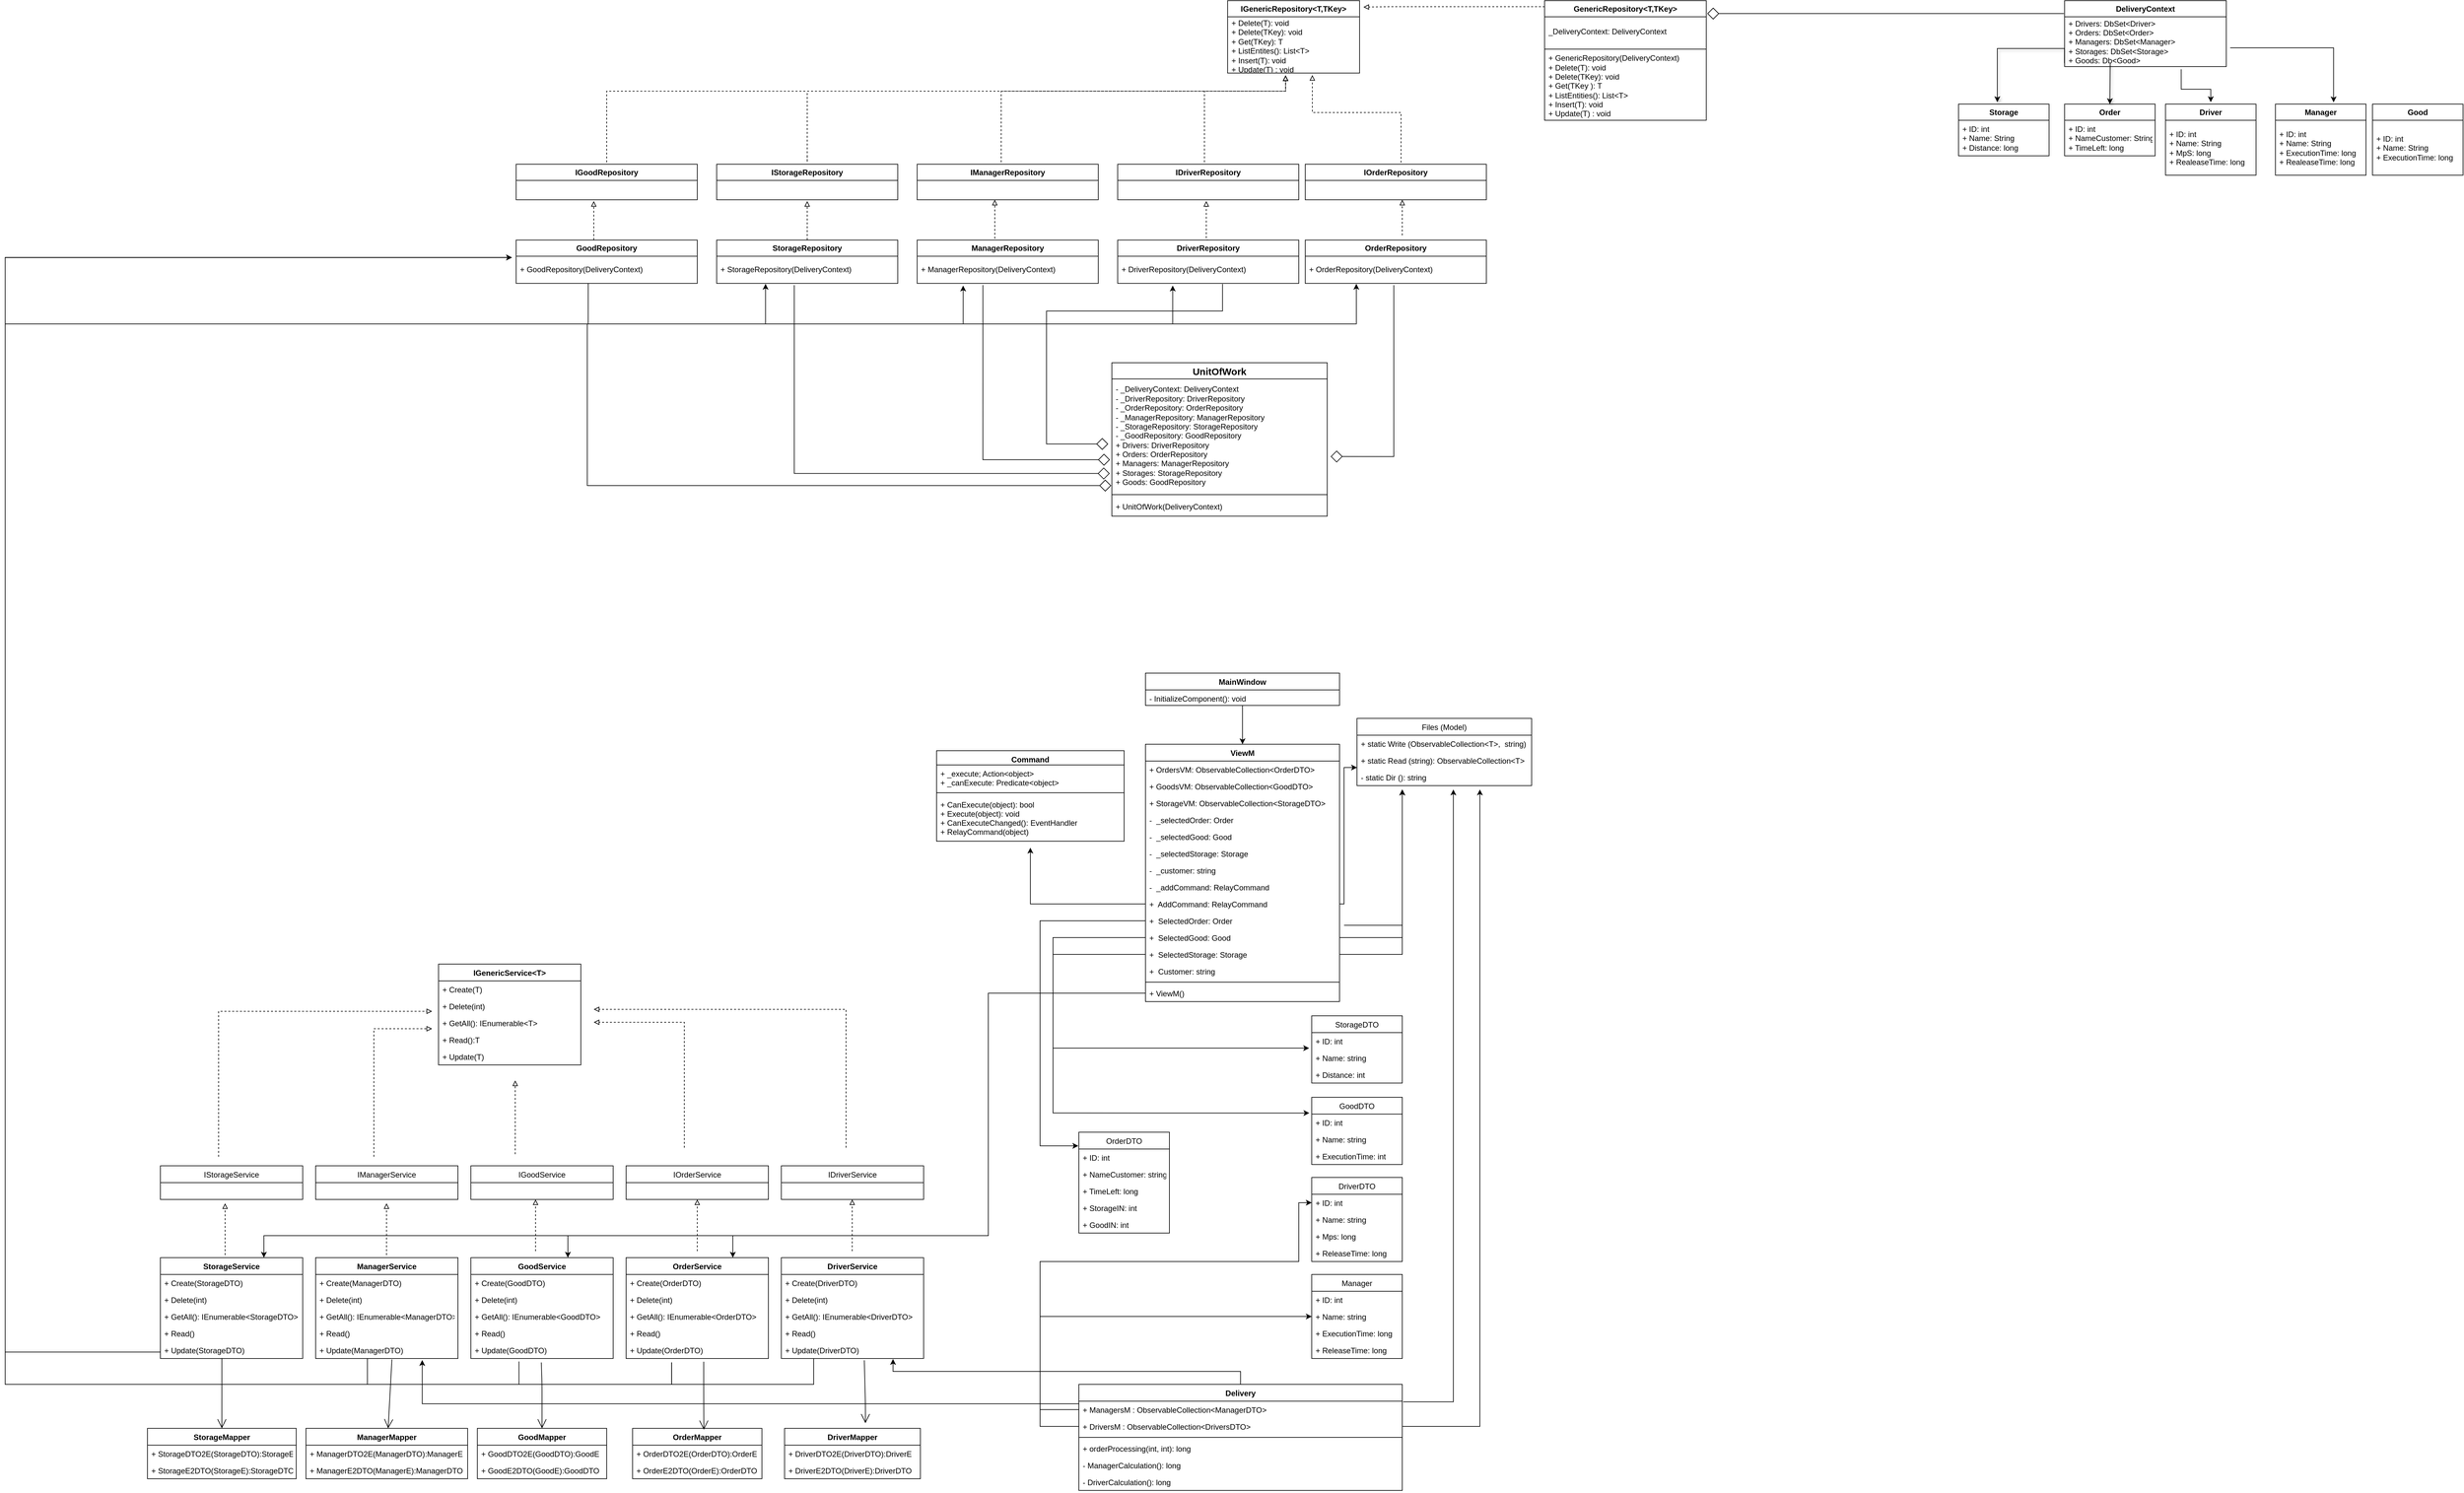 <mxfile version="13.1.11" type="device"><diagram id="IDqfuJbk59jp3koAjLAE" name="Page-1"><mxGraphModel dx="7614" dy="2608" grid="1" gridSize="10" guides="1" tooltips="1" connect="1" arrows="1" fold="1" page="1" pageScale="1" pageWidth="827" pageHeight="1169" math="0" shadow="0"><root><mxCell id="0"/><mxCell id="1" parent="0"/><mxCell id="MMG9Nw7POuybrN1WXf8i-129" value="Driver" style="html=1;whiteSpace=wrap;swimlane;childLayout=stackLayout;horizontal=1;startSize=26;horizontalStack=0;resizeParent=1;resizeParentMax=0;resizeLast=0;collapsible=0;marginBottom=0;swimlaneFillColor=#ffffff;startSize=25;fontSize=12;fontColor=#000000;spacing=0;strokeOpacity=100;" parent="1" vertex="1"><mxGeometry x="2010" y="170" width="140" height="110" as="geometry"/></mxCell><mxCell id="MMG9Nw7POuybrN1WXf8i-130" value="+ ID: int&lt;br&gt;+ Name: String&lt;br&gt;+ MpS: long&lt;br&gt;+ RealeaseTime: long" style="part=1;html=1;resizeHeight=0;strokeColor=none;fillColor=none;align=left;verticalAlign=middle;spacingLeft=4;spacingRight=4;overflow=hidden;rotatable=0;points=[[0,0.5],[1,0.5]];portConstraint=eastwest;swimlaneFillColor=#ffffff;strokeOpacity=100;fontSize=12;fontColor=#000000;" parent="MMG9Nw7POuybrN1WXf8i-129" vertex="1"><mxGeometry y="25" width="140" height="85" as="geometry"/></mxCell><mxCell id="MMG9Nw7POuybrN1WXf8i-148" value="Manager" style="html=1;whiteSpace=wrap;swimlane;childLayout=stackLayout;horizontal=1;startSize=26;horizontalStack=0;resizeParent=1;resizeParentMax=0;resizeLast=0;collapsible=0;marginBottom=0;swimlaneFillColor=#ffffff;startSize=25;fontSize=12;fontColor=#000000;spacing=0;strokeOpacity=100;" parent="1" vertex="1"><mxGeometry x="2180" y="170" width="140" height="110" as="geometry"/></mxCell><mxCell id="MMG9Nw7POuybrN1WXf8i-149" value="+ ID: int&lt;br&gt;+ Name: String&lt;br&gt;+ ExecutionTime: long&lt;br&gt;+ RealeaseTime: long" style="part=1;html=1;resizeHeight=0;strokeColor=none;fillColor=none;align=left;verticalAlign=middle;spacingLeft=4;spacingRight=4;overflow=hidden;rotatable=0;points=[[0,0.5],[1,0.5]];portConstraint=eastwest;swimlaneFillColor=#ffffff;strokeOpacity=100;fontSize=12;fontColor=#000000;" parent="MMG9Nw7POuybrN1WXf8i-148" vertex="1"><mxGeometry y="25" width="140" height="85" as="geometry"/></mxCell><mxCell id="MMG9Nw7POuybrN1WXf8i-173" value="Good" style="html=1;whiteSpace=wrap;swimlane;childLayout=stackLayout;horizontal=1;startSize=26;horizontalStack=0;resizeParent=1;resizeParentMax=0;resizeLast=0;collapsible=0;marginBottom=0;swimlaneFillColor=#ffffff;startSize=25;fontSize=12;fontColor=#000000;spacing=0;strokeOpacity=100;" parent="1" vertex="1"><mxGeometry x="2330" y="170" width="140" height="110" as="geometry"/></mxCell><mxCell id="MMG9Nw7POuybrN1WXf8i-174" value="+ ID: int&lt;br&gt;+ Name: String&lt;br&gt;+ ExecutionTime: long" style="part=1;html=1;resizeHeight=0;strokeColor=none;fillColor=none;align=left;verticalAlign=middle;spacingLeft=4;spacingRight=4;overflow=hidden;rotatable=0;points=[[0,0.5],[1,0.5]];portConstraint=eastwest;swimlaneFillColor=#ffffff;strokeOpacity=100;fontSize=12;fontColor=#000000;" parent="MMG9Nw7POuybrN1WXf8i-173" vertex="1"><mxGeometry y="25" width="140" height="85" as="geometry"/></mxCell><mxCell id="MMG9Nw7POuybrN1WXf8i-86" value="Order" style="html=1;whiteSpace=wrap;swimlane;childLayout=stackLayout;horizontal=1;startSize=26;horizontalStack=0;resizeParent=1;resizeParentMax=0;resizeLast=0;collapsible=0;marginBottom=0;swimlaneFillColor=#ffffff;startSize=25;fontSize=12;fontColor=#000000;spacing=0;strokeOpacity=100;" parent="1" vertex="1"><mxGeometry x="1854" y="170" width="140" height="80" as="geometry"/></mxCell><mxCell id="MMG9Nw7POuybrN1WXf8i-87" value="+ ID: int&lt;br&gt;+ NameCustomer: String&lt;br&gt;+ TimeLeft: long" style="part=1;html=1;resizeHeight=0;strokeColor=none;fillColor=none;align=left;verticalAlign=middle;spacingLeft=4;spacingRight=4;overflow=hidden;rotatable=0;points=[[0,0.5],[1,0.5]];portConstraint=eastwest;swimlaneFillColor=#ffffff;strokeOpacity=100;fontSize=12;fontColor=#000000;" parent="MMG9Nw7POuybrN1WXf8i-86" vertex="1"><mxGeometry y="25" width="140" height="55" as="geometry"/></mxCell><mxCell id="MMG9Nw7POuybrN1WXf8i-122" value="DeliveryContext" style="html=1;whiteSpace=wrap;swimlane;childLayout=stackLayout;horizontal=1;startSize=26;horizontalStack=0;resizeParent=1;resizeParentMax=0;resizeLast=0;collapsible=0;marginBottom=0;swimlaneFillColor=#ffffff;startSize=25;fontSize=12;fontColor=#000000;spacing=0;strokeOpacity=100;" parent="1" vertex="1"><mxGeometry x="1854" y="10" width="250" height="102" as="geometry"/></mxCell><mxCell id="MMG9Nw7POuybrN1WXf8i-123" value="+ Drivers: DbSet&amp;lt;Driver&amp;gt; &lt;br&gt;+ Orders: DbSet&amp;lt;Order&amp;gt; &lt;br&gt;+ Managers: DbSet&amp;lt;Manager&amp;gt;&lt;br&gt;+ Storages: DbSet&amp;lt;Storage&amp;gt;&lt;br&gt;+ Goods: Db&amp;lt;Good&amp;gt;" style="part=1;html=1;resizeHeight=0;strokeColor=none;fillColor=none;align=left;verticalAlign=middle;spacingLeft=4;spacingRight=4;overflow=hidden;rotatable=0;points=[[0,0.5],[1,0.5]];portConstraint=eastwest;swimlaneFillColor=#ffffff;strokeOpacity=100;fontSize=12;fontColor=#000000;" parent="MMG9Nw7POuybrN1WXf8i-122" vertex="1"><mxGeometry y="25" width="250" height="77" as="geometry"/></mxCell><mxCell id="MMG9Nw7POuybrN1WXf8i-162" value="Storage" style="html=1;whiteSpace=wrap;swimlane;childLayout=stackLayout;horizontal=1;startSize=26;horizontalStack=0;resizeParent=1;resizeParentMax=0;resizeLast=0;collapsible=0;marginBottom=0;swimlaneFillColor=#ffffff;startSize=25;fontSize=12;fontColor=#000000;spacing=0;strokeOpacity=100;" parent="1" vertex="1"><mxGeometry x="1690" y="170" width="140" height="80" as="geometry"/></mxCell><mxCell id="MMG9Nw7POuybrN1WXf8i-163" value="+ ID: int&lt;br&gt;+ Name: String&lt;br&gt;+ Distance: long" style="part=1;html=1;resizeHeight=0;strokeColor=none;fillColor=none;align=left;verticalAlign=middle;spacingLeft=4;spacingRight=4;overflow=hidden;rotatable=0;points=[[0,0.5],[1,0.5]];portConstraint=eastwest;swimlaneFillColor=#ffffff;strokeOpacity=100;fontSize=12;fontColor=#000000;" parent="MMG9Nw7POuybrN1WXf8i-162" vertex="1"><mxGeometry y="25" width="140" height="55" as="geometry"/></mxCell><mxCell id="MMG9Nw7POuybrN1WXf8i-138" value="IManagerRepository" style="html=1;whiteSpace=wrap;swimlane;childLayout=stackLayout;horizontal=1;startSize=26;horizontalStack=0;resizeParent=1;resizeParentMax=0;resizeLast=0;collapsible=0;marginBottom=0;swimlaneFillColor=#ffffff;startSize=25;fontSize=12;fontColor=#000000;spacing=0;strokeOpacity=100;" parent="1" vertex="1"><mxGeometry x="80" y="263" width="280" height="55" as="geometry"/></mxCell><mxCell id="MMG9Nw7POuybrN1WXf8i-152" value="IStorageRepository" style="html=1;whiteSpace=wrap;swimlane;childLayout=stackLayout;horizontal=1;startSize=25;horizontalStack=0;resizeParent=1;resizeParentMax=0;resizeLast=0;collapsible=0;marginBottom=0;swimlaneFillColor=#ffffff;startSize=25;fontSize=12;fontColor=#000000;spacing=0;strokeOpacity=100;" parent="1" vertex="1"><mxGeometry x="-230" y="263" width="280" height="55" as="geometry"/></mxCell><mxCell id="MMG9Nw7POuybrN1WXf8i-165" value="IGoodRepository" style="html=1;whiteSpace=wrap;swimlane;childLayout=stackLayout;horizontal=1;startSize=25;horizontalStack=0;resizeParent=1;resizeParentMax=0;resizeLast=0;collapsible=0;marginBottom=0;swimlaneFillColor=#ffffff;startSize=25;fontSize=12;fontColor=#000000;spacing=0;strokeOpacity=100;" parent="1" vertex="1"><mxGeometry x="-540" y="263" width="280" height="55" as="geometry"/></mxCell><mxCell id="MMG9Nw7POuybrN1WXf8i-141" value="ManagerRepository" style="html=1;whiteSpace=wrap;swimlane;childLayout=stackLayout;horizontal=1;startSize=26;horizontalStack=0;resizeParent=1;resizeParentMax=0;resizeLast=0;collapsible=0;marginBottom=0;swimlaneFillColor=#ffffff;startSize=25;fontSize=12;fontColor=#000000;spacing=0;strokeOpacity=100;" parent="1" vertex="1"><mxGeometry x="80" y="380.2" width="280" height="67" as="geometry"/></mxCell><mxCell id="MMG9Nw7POuybrN1WXf8i-144" value="+  ManagerRepository(DeliveryContext)" style="part=1;html=1;resizeHeight=0;strokeColor=none;fillColor=none;align=left;verticalAlign=middle;spacingLeft=4;spacingRight=4;overflow=hidden;rotatable=0;points=[[0,0.5],[1,0.5]];portConstraint=eastwest;swimlaneFillColor=#ffffff;strokeOpacity=100;fontSize=12;fontColor=#000000;" parent="MMG9Nw7POuybrN1WXf8i-141" vertex="1"><mxGeometry y="25" width="280" height="42" as="geometry"/></mxCell><mxCell id="MMG9Nw7POuybrN1WXf8i-155" value="StorageRepository" style="html=1;whiteSpace=wrap;swimlane;childLayout=stackLayout;horizontal=1;startSize=26;horizontalStack=0;resizeParent=1;resizeParentMax=0;resizeLast=0;collapsible=0;marginBottom=0;swimlaneFillColor=#ffffff;startSize=25;fontSize=12;fontColor=#000000;spacing=0;strokeOpacity=100;" parent="1" vertex="1"><mxGeometry x="-230" y="380.2" width="280" height="67" as="geometry"/></mxCell><mxCell id="MMG9Nw7POuybrN1WXf8i-158" value="+  StorageRepository(DeliveryContext)" style="part=1;html=1;resizeHeight=0;strokeColor=none;fillColor=none;align=left;verticalAlign=middle;spacingLeft=4;spacingRight=4;overflow=hidden;rotatable=0;points=[[0,0.5],[1,0.5]];portConstraint=eastwest;swimlaneFillColor=#ffffff;strokeOpacity=100;fontSize=12;fontColor=#000000;" parent="MMG9Nw7POuybrN1WXf8i-155" vertex="1"><mxGeometry y="25" width="280" height="42" as="geometry"/></mxCell><mxCell id="MMG9Nw7POuybrN1WXf8i-168" value="GoodRepository" style="html=1;whiteSpace=wrap;swimlane;childLayout=stackLayout;horizontal=1;startSize=26;horizontalStack=0;resizeParent=1;resizeParentMax=0;resizeLast=0;collapsible=0;marginBottom=0;swimlaneFillColor=#ffffff;startSize=25;fontSize=12;fontColor=#000000;spacing=0;strokeOpacity=100;" parent="1" vertex="1"><mxGeometry x="-540" y="380.2" width="280" height="67" as="geometry"/></mxCell><mxCell id="MMG9Nw7POuybrN1WXf8i-171" value="+  GoodRepository(DeliveryContext)" style="part=1;html=1;resizeHeight=0;strokeColor=none;fillColor=none;align=left;verticalAlign=middle;spacingLeft=4;spacingRight=4;overflow=hidden;rotatable=0;points=[[0,0.5],[1,0.5]];portConstraint=eastwest;swimlaneFillColor=#ffffff;strokeOpacity=100;fontSize=12;fontColor=#000000;" parent="MMG9Nw7POuybrN1WXf8i-168" vertex="1"><mxGeometry y="25" width="280" height="42" as="geometry"/></mxCell><mxCell id="MMG9Nw7POuybrN1WXf8i-118" value="GenericRepository&amp;lt;T,TKey&amp;gt;" style="html=1;whiteSpace=wrap;swimlane;childLayout=stackLayout;horizontal=1;startSize=26;horizontalStack=0;resizeParent=1;resizeParentMax=0;resizeLast=0;collapsible=0;marginBottom=0;swimlaneFillColor=#ffffff;startSize=25;fontSize=12;fontColor=#000000;spacing=0;strokeOpacity=100;" parent="1" vertex="1"><mxGeometry x="1050" y="10" width="250" height="185" as="geometry"/></mxCell><mxCell id="MMG9Nw7POuybrN1WXf8i-119" value="_DeliveryContext: DeliveryContext" style="part=1;html=1;resizeHeight=0;strokeColor=none;fillColor=none;align=left;verticalAlign=middle;spacingLeft=4;spacingRight=4;overflow=hidden;rotatable=0;points=[[0,0.5],[1,0.5]];portConstraint=eastwest;swimlaneFillColor=#ffffff;strokeOpacity=100;fontSize=12;fontColor=#000000;" parent="MMG9Nw7POuybrN1WXf8i-118" vertex="1"><mxGeometry y="25" width="250" height="46" as="geometry"/></mxCell><mxCell id="MMG9Nw7POuybrN1WXf8i-120" value="" style="line;strokeWidth=1;fillColor=none;align=left;verticalAlign=middle;spacingTop=-1;spacingLeft=3;spacingRight=3;rotatable=0;labelPosition=right;points=[];portConstraint=eastwest;" parent="MMG9Nw7POuybrN1WXf8i-118" vertex="1"><mxGeometry y="71" width="250" height="8" as="geometry"/></mxCell><mxCell id="MMG9Nw7POuybrN1WXf8i-121" value="+ GenericRepository(DeliveryContext)&lt;br&gt;+ Delete(T): void&lt;br&gt;+ Delete(TKey): void&lt;br&gt;+ Get(TKey ): T&lt;br&gt;+ ListEntities(): List&amp;lt;T&amp;gt;&lt;br&gt;+ Insert(T): void&lt;br&gt;+ Update(T) : void" style="part=1;html=1;resizeHeight=0;strokeColor=none;fillColor=none;align=left;verticalAlign=middle;spacingLeft=4;spacingRight=4;overflow=hidden;rotatable=0;points=[[0,0.5],[1,0.5]];portConstraint=eastwest;swimlaneFillColor=#ffffff;strokeOpacity=100;fontSize=12;fontColor=#000000;" parent="MMG9Nw7POuybrN1WXf8i-118" vertex="1"><mxGeometry y="79" width="250" height="106" as="geometry"/></mxCell><mxCell id="MMG9Nw7POuybrN1WXf8i-97" value="UnitOfWork" style="html=1;whiteSpace=wrap;swimlane;childLayout=stackLayout;horizontal=1;startSize=26;horizontalStack=0;resizeParent=1;resizeParentMax=0;resizeLast=0;collapsible=0;marginBottom=0;swimlaneFillColor=#ffffff;startSize=25;fontSize=15;fontColor=#000000;spacing=0;strokeOpacity=100;" parent="1" vertex="1"><mxGeometry x="381" y="570" width="333" height="237.2" as="geometry"/></mxCell><mxCell id="MMG9Nw7POuybrN1WXf8i-98" value="- _DeliveryContext: DeliveryContext&lt;br&gt;- _DriverRepository: DriverRepository&lt;br&gt;- _OrderRepository: OrderRepository&lt;br&gt;- _ManagerRepository: ManagerRepository&lt;br&gt;- _StorageRepository: StorageRepository&lt;br&gt;- _GoodRepository: GoodRepository&lt;br&gt;+  Drivers: DriverRepository&lt;br&gt;+  Orders: OrderRepository&lt;br&gt;+ Managers: ManagerRepository&lt;br&gt;+ Storages: StorageRepository&lt;br&gt;+ Goods: GoodRepository" style="part=1;html=1;resizeHeight=0;strokeColor=none;fillColor=none;align=left;verticalAlign=middle;spacingLeft=4;spacingRight=4;overflow=hidden;rotatable=0;points=[[0,0.5],[1,0.5]];portConstraint=eastwest;swimlaneFillColor=#ffffff;strokeOpacity=100;fontSize=12;fontColor=#000000;" parent="MMG9Nw7POuybrN1WXf8i-97" vertex="1"><mxGeometry y="25" width="333" height="175" as="geometry"/></mxCell><mxCell id="MMG9Nw7POuybrN1WXf8i-99" value="" style="line;strokeWidth=1;fillColor=none;align=left;verticalAlign=middle;spacingTop=-1;spacingLeft=3;spacingRight=3;rotatable=0;labelPosition=right;points=[];portConstraint=eastwest;" parent="MMG9Nw7POuybrN1WXf8i-97" vertex="1"><mxGeometry y="200" width="333" height="8" as="geometry"/></mxCell><mxCell id="MMG9Nw7POuybrN1WXf8i-100" value="+ UnitOfWork(DeliveryContext)" style="part=1;html=1;resizeHeight=0;strokeColor=none;fillColor=none;align=left;verticalAlign=middle;spacingLeft=4;spacingRight=4;overflow=hidden;rotatable=0;points=[[0,0.5],[1,0.5]];portConstraint=eastwest;swimlaneFillColor=#ffffff;strokeOpacity=100;fontSize=12;fontColor=#000000;" parent="MMG9Nw7POuybrN1WXf8i-97" vertex="1"><mxGeometry y="208" width="333" height="29.2" as="geometry"/></mxCell><UserObject label="" lucidchartObjectId="QAETI~4o2WqE" id="MMG9Nw7POuybrN1WXf8i-101"><mxCell style="html=1;jettySize=18;fontSize=11;strokeOpacity=100;rounded=1;arcSize=0;edgeStyle=orthogonalEdgeStyle;startArrow=none;;endArrow=diamond;endFill=0;endSize=16;;entryX=-0.017;entryY=0.575;entryDx=0;entryDy=0;exitX=0.579;exitY=1.026;exitDx=0;exitDy=0;exitPerimeter=0;entryPerimeter=0;" parent="1" source="MMG9Nw7POuybrN1WXf8i-106" target="MMG9Nw7POuybrN1WXf8i-98" edge="1"><mxGeometry width="100" height="100" relative="1" as="geometry"><Array as="points"><mxPoint x="552" y="490"/><mxPoint x="280" y="490"/><mxPoint x="280" y="696"/></Array><mxPoint x="548" y="502.0" as="sourcePoint"/><mxPoint x="570" y="513" as="targetPoint"/></mxGeometry></mxCell></UserObject><UserObject label="" lucidchartObjectId="QAETI~4o2WqE" id="MMG9Nw7POuybrN1WXf8i-102"><mxCell style="html=1;jettySize=18;fontSize=11;strokeOpacity=100;rounded=1;arcSize=0;edgeStyle=orthogonalEdgeStyle;startArrow=none;;endArrow=diamond;endFill=0;endSize=16;;exitX=0.489;exitY=1.067;exitDx=0;exitDy=0;exitPerimeter=0;entryX=1.016;entryY=0.686;entryDx=0;entryDy=0;entryPerimeter=0;" parent="1" source="MMG9Nw7POuybrN1WXf8i-111" target="MMG9Nw7POuybrN1WXf8i-98" edge="1"><mxGeometry width="100" height="100" relative="1" as="geometry"><Array as="points"><mxPoint x="817" y="715"/></Array><mxPoint x="545.52" y="512.006" as="sourcePoint"/><mxPoint x="770" y="570" as="targetPoint"/></mxGeometry></mxCell></UserObject><UserObject label="" lucidchartObjectId="QAET9FH3.qoa" id="MMG9Nw7POuybrN1WXf8i-107"><mxCell style="html=1;jettySize=18;fontSize=11;strokeOpacity=100;dashed=1;rounded=1;arcSize=0;edgeStyle=orthogonalEdgeStyle;startArrow=none;;endArrow=block;endFill=0;;exitX=0.5;exitY=0;exitDx=0;exitDy=0;" parent="1" source="MMG9Nw7POuybrN1WXf8i-103" edge="1"><mxGeometry width="100" height="100" relative="1" as="geometry"><Array as="points"><mxPoint x="527" y="380"/></Array><mxPoint x="1017" y="-346" as="sourcePoint"/><mxPoint x="527" y="320" as="targetPoint"/></mxGeometry></mxCell></UserObject><UserObject label="" lucidchartObjectId="QAET9FH3.qoa" id="MMG9Nw7POuybrN1WXf8i-112"><mxCell style="html=1;jettySize=18;fontSize=11;strokeOpacity=100;dashed=1;rounded=1;arcSize=0;edgeStyle=orthogonalEdgeStyle;startArrow=none;;endArrow=block;endFill=0;;" parent="1" edge="1"><mxGeometry width="100" height="100" relative="1" as="geometry"><Array as="points"><mxPoint x="830" y="353"/><mxPoint x="830" y="353"/></Array><mxPoint x="830" y="373" as="sourcePoint"/><mxPoint x="830" y="318" as="targetPoint"/></mxGeometry></mxCell></UserObject><UserObject label="" lucidchartObjectId="QAET9FH3.qoa" id="MMG9Nw7POuybrN1WXf8i-113"><mxCell style="html=1;jettySize=18;fontSize=11;strokeOpacity=100;dashed=1;rounded=1;arcSize=0;edgeStyle=orthogonalEdgeStyle;startArrow=none;;endArrow=block;endFill=0;;exitX=0.479;exitY=-0.057;entryX=0.439;entryY=1.041;entryPerimeter=0;entryDx=0;entryDy=0;exitDx=0;exitDy=0;exitPerimeter=0;" parent="1" source="MMG9Nw7POuybrN1WXf8i-90" target="MMG9Nw7POuybrN1WXf8i-81" edge="1"><mxGeometry width="100" height="100" relative="1" as="geometry"><Array as="points"><mxPoint x="524" y="150"/><mxPoint x="650" y="150"/></Array><mxPoint x="540" y="390.2" as="sourcePoint"/><mxPoint x="536.92" y="346.99" as="targetPoint"/></mxGeometry></mxCell></UserObject><UserObject label="" lucidchartObjectId="QAET9FH3.qoa" id="MMG9Nw7POuybrN1WXf8i-114"><mxCell style="html=1;jettySize=18;fontSize=11;strokeOpacity=100;dashed=1;rounded=1;arcSize=0;edgeStyle=orthogonalEdgeStyle;startArrow=none;;endArrow=block;endFill=0;;exitX=0.529;exitY=-0.045;exitDx=0;exitDy=0;exitPerimeter=0;entryX=0.642;entryY=1.036;entryDx=0;entryDy=0;entryPerimeter=0;" parent="1" source="MMG9Nw7POuybrN1WXf8i-93" target="MMG9Nw7POuybrN1WXf8i-81" edge="1"><mxGeometry width="100" height="100" relative="1" as="geometry"><Array as="points"><mxPoint x="828" y="183"/><mxPoint x="691" y="183"/></Array><mxPoint x="830" y="253" as="sourcePoint"/><mxPoint x="660" y="130" as="targetPoint"/></mxGeometry></mxCell></UserObject><UserObject label="" lucidchartObjectId="QAET9FH3.qoa" id="MMG9Nw7POuybrN1WXf8i-115"><mxCell style="html=1;jettySize=18;fontSize=11;strokeOpacity=100;dashed=1;rounded=1;arcSize=0;edgeStyle=orthogonalEdgeStyle;startArrow=none;;endArrow=block;endFill=0;;exitX=0.001;exitY=0.051;exitDx=0;exitDy=0;exitPerimeter=0;" parent="1" source="MMG9Nw7POuybrN1WXf8i-118" edge="1"><mxGeometry width="100" height="100" relative="1" as="geometry"><Array as="points"><mxPoint x="810" y="19"/></Array><mxPoint x="1050" y="45" as="sourcePoint"/><mxPoint x="770" y="20" as="targetPoint"/></mxGeometry></mxCell></UserObject><UserObject label="" lucidchartObjectId="QAETI~4o2WqE" id="MMG9Nw7POuybrN1WXf8i-117"><mxCell style="html=1;jettySize=18;fontSize=11;strokeOpacity=100;rounded=1;arcSize=0;edgeStyle=orthogonalEdgeStyle;startArrow=none;;endArrow=diamond;endFill=0;endSize=16;;entryX=1.006;entryY=0.108;entryDx=0;entryDy=0;entryPerimeter=0;" parent="1" target="MMG9Nw7POuybrN1WXf8i-118" edge="1"><mxGeometry width="100" height="100" relative="1" as="geometry"><Array as="points"><mxPoint x="1340" y="30"/><mxPoint x="1340" y="30"/></Array><mxPoint x="1853" y="30" as="sourcePoint"/><mxPoint x="1380" y="76" as="targetPoint"/></mxGeometry></mxCell></UserObject><mxCell id="MMG9Nw7POuybrN1WXf8i-126" style="edgeStyle=orthogonalEdgeStyle;rounded=0;orthogonalLoop=1;jettySize=auto;html=1;shadow=1;fillColor=#FFFFFF;exitX=0.282;exitY=1.051;exitDx=0;exitDy=0;exitPerimeter=0;" parent="1" source="MMG9Nw7POuybrN1WXf8i-123" target="MMG9Nw7POuybrN1WXf8i-86" edge="1"><mxGeometry relative="1" as="geometry"><Array as="points"><mxPoint x="1924" y="107"/><mxPoint x="1924" y="107"/></Array><mxPoint x="1932.25" y="120.175" as="sourcePoint"/></mxGeometry></mxCell><mxCell id="MMG9Nw7POuybrN1WXf8i-78" value="IGenericRepository&amp;lt;T,TKey&amp;gt;" style="html=1;whiteSpace=wrap;swimlane;childLayout=stackLayout;horizontal=1;startSize=26;horizontalStack=0;resizeParent=1;resizeParentMax=0;resizeLast=0;collapsible=0;marginBottom=0;swimlaneFillColor=#ffffff;startSize=25;fontSize=12;fontColor=#000000;spacing=0;strokeOpacity=100;" parent="1" vertex="1"><mxGeometry x="560" y="10" width="204" height="112" as="geometry"/></mxCell><mxCell id="MMG9Nw7POuybrN1WXf8i-81" value="+ Delete(T): void&#10;+ Delete(TKey): void&#10;+ Get(TKey): T&#10;+ ListEntites(): List&amp;lt;T&amp;gt;&#10;+ Insert(T): void&#10;+ Update(T) : void" style="part=1;html=1;resizeHeight=0;strokeColor=none;fillColor=none;align=left;verticalAlign=middle;spacingLeft=4;spacingRight=4;overflow=hidden;rotatable=0;points=[[0,0.5],[1,0.5]];portConstraint=eastwest;swimlaneFillColor=#ffffff;strokeOpacity=100;fontSize=12;fontColor=#000000;" parent="MMG9Nw7POuybrN1WXf8i-78" vertex="1"><mxGeometry y="25" width="204" height="87" as="geometry"/></mxCell><mxCell id="MMG9Nw7POuybrN1WXf8i-90" value="IDriverRepository" style="html=1;whiteSpace=wrap;swimlane;childLayout=stackLayout;horizontal=1;startSize=26;horizontalStack=0;resizeParent=1;resizeParentMax=0;resizeLast=0;collapsible=0;marginBottom=0;swimlaneFillColor=#ffffff;startSize=25;fontSize=12;fontColor=#000000;spacing=0;strokeOpacity=100;" parent="1" vertex="1"><mxGeometry x="390" y="263" width="280" height="55" as="geometry"/></mxCell><mxCell id="MMG9Nw7POuybrN1WXf8i-93" value="IOrderRepository" style="html=1;whiteSpace=wrap;swimlane;childLayout=stackLayout;horizontal=1;startSize=25;horizontalStack=0;resizeParent=1;resizeParentMax=0;resizeLast=0;collapsible=0;marginBottom=0;swimlaneFillColor=#ffffff;startSize=25;fontSize=12;fontColor=#000000;spacing=0;strokeOpacity=100;" parent="1" vertex="1"><mxGeometry x="680" y="263" width="280" height="55" as="geometry"/></mxCell><mxCell id="MMG9Nw7POuybrN1WXf8i-103" value="DriverRepository" style="html=1;whiteSpace=wrap;swimlane;childLayout=stackLayout;horizontal=1;startSize=26;horizontalStack=0;resizeParent=1;resizeParentMax=0;resizeLast=0;collapsible=0;marginBottom=0;swimlaneFillColor=#ffffff;startSize=25;fontSize=12;fontColor=#000000;spacing=0;strokeOpacity=100;" parent="1" vertex="1"><mxGeometry x="390" y="380.2" width="280" height="67" as="geometry"/></mxCell><mxCell id="MMG9Nw7POuybrN1WXf8i-106" value="+  DriverRepository(DeliveryContext)" style="part=1;html=1;resizeHeight=0;strokeColor=none;fillColor=none;align=left;verticalAlign=middle;spacingLeft=4;spacingRight=4;overflow=hidden;rotatable=0;points=[[0,0.5],[1,0.5]];portConstraint=eastwest;swimlaneFillColor=#ffffff;strokeOpacity=100;fontSize=12;fontColor=#000000;" parent="MMG9Nw7POuybrN1WXf8i-103" vertex="1"><mxGeometry y="25" width="280" height="42" as="geometry"/></mxCell><mxCell id="MMG9Nw7POuybrN1WXf8i-108" value="OrderRepository" style="html=1;whiteSpace=wrap;swimlane;childLayout=stackLayout;horizontal=1;startSize=26;horizontalStack=0;resizeParent=1;resizeParentMax=0;resizeLast=0;collapsible=0;marginBottom=0;swimlaneFillColor=#ffffff;startSize=25;fontSize=12;fontColor=#000000;spacing=0;strokeOpacity=100;" parent="1" vertex="1"><mxGeometry x="680" y="380.2" width="280" height="67" as="geometry"/></mxCell><mxCell id="MMG9Nw7POuybrN1WXf8i-111" value="+  OrderRepository(DeliveryContext)" style="part=1;html=1;resizeHeight=0;strokeColor=none;fillColor=none;align=left;verticalAlign=middle;spacingLeft=4;spacingRight=4;overflow=hidden;rotatable=0;points=[[0,0.5],[1,0.5]];portConstraint=eastwest;swimlaneFillColor=#ffffff;strokeOpacity=100;fontSize=12;fontColor=#000000;" parent="MMG9Nw7POuybrN1WXf8i-108" vertex="1"><mxGeometry y="25" width="280" height="42" as="geometry"/></mxCell><mxCell id="MMG9Nw7POuybrN1WXf8i-133" style="edgeStyle=orthogonalEdgeStyle;rounded=0;orthogonalLoop=1;jettySize=auto;html=1;exitX=0.721;exitY=1.054;exitDx=0;exitDy=0;exitPerimeter=0;" parent="1" source="MMG9Nw7POuybrN1WXf8i-123" edge="1"><mxGeometry relative="1" as="geometry"><mxPoint x="2190" y="117" as="sourcePoint"/><mxPoint x="2080" y="167" as="targetPoint"/><Array as="points"><mxPoint x="2034" y="147"/><mxPoint x="2080" y="147"/></Array></mxGeometry></mxCell><UserObject label="" lucidchartObjectId="QAET9FH3.qoa" id="MMG9Nw7POuybrN1WXf8i-145"><mxCell style="html=1;jettySize=18;fontSize=11;strokeOpacity=100;dashed=1;rounded=1;arcSize=0;edgeStyle=orthogonalEdgeStyle;startArrow=none;;endArrow=block;endFill=0;;" parent="1" edge="1"><mxGeometry width="100" height="100" relative="1" as="geometry"><Array as="points"><mxPoint x="200" y="378"/><mxPoint x="200" y="335"/></Array><mxPoint x="200" y="378" as="sourcePoint"/><mxPoint x="200" y="318" as="targetPoint"/></mxGeometry></mxCell></UserObject><UserObject label="" lucidchartObjectId="QAETI~4o2WqE" id="MMG9Nw7POuybrN1WXf8i-147"><mxCell style="html=1;jettySize=18;fontSize=11;strokeOpacity=100;rounded=1;arcSize=0;edgeStyle=orthogonalEdgeStyle;startArrow=none;;endArrow=diamond;endFill=0;endSize=16;;exitX=0.363;exitY=1.065;exitDx=0;exitDy=0;exitPerimeter=0;" parent="1" source="MMG9Nw7POuybrN1WXf8i-144" edge="1"><mxGeometry width="100" height="100" relative="1" as="geometry"><Array as="points"><mxPoint x="182" y="720"/></Array><mxPoint x="548" y="502.0" as="sourcePoint"/><mxPoint x="378" y="720" as="targetPoint"/></mxGeometry></mxCell></UserObject><mxCell id="MMG9Nw7POuybrN1WXf8i-151" style="edgeStyle=orthogonalEdgeStyle;rounded=0;orthogonalLoop=1;jettySize=auto;html=1;entryX=0.642;entryY=-0.025;entryDx=0;entryDy=0;entryPerimeter=0;" parent="1" target="MMG9Nw7POuybrN1WXf8i-148" edge="1"><mxGeometry relative="1" as="geometry"><mxPoint x="2110" y="83" as="sourcePoint"/><mxPoint x="2080" y="157" as="targetPoint"/><Array as="points"><mxPoint x="2270" y="83"/></Array></mxGeometry></mxCell><UserObject label="" lucidchartObjectId="QAET9FH3.qoa" id="MMG9Nw7POuybrN1WXf8i-160"><mxCell style="html=1;jettySize=18;fontSize=11;strokeOpacity=100;dashed=1;rounded=1;arcSize=0;edgeStyle=orthogonalEdgeStyle;startArrow=none;;endArrow=block;endFill=0;;" parent="1" edge="1"><mxGeometry width="100" height="100" relative="1" as="geometry"><Array as="points"><mxPoint x="-420" y="380"/></Array><mxPoint x="-420" y="380" as="sourcePoint"/><mxPoint x="-420" y="320" as="targetPoint"/></mxGeometry></mxCell></UserObject><UserObject label="" lucidchartObjectId="QAETI~4o2WqE" id="MMG9Nw7POuybrN1WXf8i-161"><mxCell style="html=1;jettySize=18;fontSize=11;strokeOpacity=100;rounded=1;arcSize=0;edgeStyle=orthogonalEdgeStyle;startArrow=none;;endArrow=diamond;endFill=0;endSize=16;;entryX=-0.01;entryY=0.836;entryDx=0;entryDy=0;entryPerimeter=0;" parent="1" target="MMG9Nw7POuybrN1WXf8i-98" edge="1"><mxGeometry width="100" height="100" relative="1" as="geometry"><Array as="points"><mxPoint x="-110" y="741"/></Array><mxPoint x="-110" y="450" as="sourcePoint"/><mxPoint x="200" y="740" as="targetPoint"/></mxGeometry></mxCell></UserObject><mxCell id="MMG9Nw7POuybrN1WXf8i-164" style="edgeStyle=orthogonalEdgeStyle;rounded=0;orthogonalLoop=1;jettySize=auto;html=1;shadow=1;fillColor=#FFFFFF;exitX=-0.001;exitY=0.93;exitDx=0;exitDy=0;exitPerimeter=0;" parent="1" source="MMG9Nw7POuybrN1WXf8i-123" edge="1"><mxGeometry relative="1" as="geometry"><Array as="points"><mxPoint x="1854" y="84"/><mxPoint x="1750" y="84"/></Array><mxPoint x="1924.5" y="84.397" as="sourcePoint"/><mxPoint x="1750" y="167" as="targetPoint"/></mxGeometry></mxCell><UserObject label="" lucidchartObjectId="QAETI~4o2WqE" id="MMG9Nw7POuybrN1WXf8i-172"><mxCell style="html=1;jettySize=18;fontSize=11;strokeOpacity=100;rounded=1;arcSize=0;edgeStyle=orthogonalEdgeStyle;startArrow=none;;endArrow=diamond;endFill=0;endSize=16;;exitX=0.398;exitY=0.997;exitDx=0;exitDy=0;exitPerimeter=0;" parent="1" source="MMG9Nw7POuybrN1WXf8i-171" edge="1"><mxGeometry width="100" height="100" relative="1" as="geometry"><Array as="points"><mxPoint x="-429" y="510"/><mxPoint x="-430" y="510"/><mxPoint x="-430" y="760"/></Array><mxPoint x="-110" y="510" as="sourcePoint"/><mxPoint x="380" y="760" as="targetPoint"/></mxGeometry></mxCell></UserObject><UserObject label="" lucidchartObjectId="QAET9FH3.qoa" id="MMG9Nw7POuybrN1WXf8i-175"><mxCell style="html=1;jettySize=18;fontSize=11;strokeOpacity=100;dashed=1;rounded=1;arcSize=0;edgeStyle=orthogonalEdgeStyle;startArrow=none;;endArrow=block;endFill=0;;" parent="1" edge="1"><mxGeometry width="100" height="100" relative="1" as="geometry"><Array as="points"><mxPoint x="-90" y="380"/><mxPoint x="-90" y="320"/></Array><mxPoint x="-90" y="380" as="sourcePoint"/><mxPoint x="-90" y="320" as="targetPoint"/></mxGeometry></mxCell></UserObject><UserObject label="" lucidchartObjectId="QAET9FH3.qoa" id="MMG9Nw7POuybrN1WXf8i-177"><mxCell style="html=1;jettySize=18;fontSize=11;strokeOpacity=100;dashed=1;rounded=1;arcSize=0;edgeStyle=orthogonalEdgeStyle;startArrow=none;;endArrow=block;endFill=0;;exitX=0.464;exitY=-0.057;entryX=0.439;entryY=1.041;entryPerimeter=0;entryDx=0;entryDy=0;exitDx=0;exitDy=0;exitPerimeter=0;" parent="1" source="MMG9Nw7POuybrN1WXf8i-138" target="MMG9Nw7POuybrN1WXf8i-81" edge="1"><mxGeometry width="100" height="100" relative="1" as="geometry"><Array as="points"><mxPoint x="210" y="150"/><mxPoint x="650" y="150"/></Array><mxPoint x="524.12" y="259.865" as="sourcePoint"/><mxPoint x="649.556" y="125.567" as="targetPoint"/></mxGeometry></mxCell></UserObject><UserObject label="" lucidchartObjectId="QAET9FH3.qoa" id="MMG9Nw7POuybrN1WXf8i-178"><mxCell style="html=1;jettySize=18;fontSize=11;strokeOpacity=100;dashed=1;rounded=1;arcSize=0;edgeStyle=orthogonalEdgeStyle;startArrow=none;;endArrow=block;endFill=0;;entryX=0.439;entryY=1.041;entryPerimeter=0;entryDx=0;entryDy=0;" parent="1" target="MMG9Nw7POuybrN1WXf8i-81" edge="1"><mxGeometry width="100" height="100" relative="1" as="geometry"><Array as="points"><mxPoint x="-90" y="260"/><mxPoint x="-90" y="150"/><mxPoint x="650" y="150"/></Array><mxPoint x="-90" y="250" as="sourcePoint"/><mxPoint x="649.556" y="125.567" as="targetPoint"/></mxGeometry></mxCell></UserObject><UserObject label="" lucidchartObjectId="QAET9FH3.qoa" id="MMG9Nw7POuybrN1WXf8i-179"><mxCell style="html=1;jettySize=18;fontSize=11;strokeOpacity=100;dashed=1;rounded=1;arcSize=0;edgeStyle=orthogonalEdgeStyle;startArrow=none;;endArrow=block;endFill=0;;entryX=0.439;entryY=1.041;entryPerimeter=0;entryDx=0;entryDy=0;" parent="1" target="MMG9Nw7POuybrN1WXf8i-81" edge="1"><mxGeometry width="100" height="100" relative="1" as="geometry"><Array as="points"><mxPoint x="-400" y="150"/><mxPoint x="650" y="150"/></Array><mxPoint x="-400" y="260" as="sourcePoint"/><mxPoint x="649.556" y="125.567" as="targetPoint"/></mxGeometry></mxCell></UserObject><mxCell id="IyPLajHk3rOuLQUINkdq-1" value="" style="edgeStyle=orthogonalEdgeStyle;rounded=0;orthogonalLoop=1;jettySize=auto;html=1;entryX=0.5;entryY=0;entryDx=0;entryDy=0;" edge="1" parent="1" source="IyPLajHk3rOuLQUINkdq-3" target="IyPLajHk3rOuLQUINkdq-9"><mxGeometry relative="1" as="geometry"><mxPoint x="370" y="1130" as="targetPoint"/></mxGeometry></mxCell><mxCell id="IyPLajHk3rOuLQUINkdq-2" value="" style="edgeStyle=orthogonalEdgeStyle;rounded=0;orthogonalLoop=1;jettySize=auto;html=1;exitX=0;exitY=0.5;exitDx=0;exitDy=0;" edge="1" parent="1" source="IyPLajHk3rOuLQUINkdq-18"><mxGeometry relative="1" as="geometry"><mxPoint x="255" y="1320" as="targetPoint"/><Array as="points"><mxPoint x="255" y="1407"/></Array></mxGeometry></mxCell><mxCell id="IyPLajHk3rOuLQUINkdq-25" style="edgeStyle=orthogonalEdgeStyle;rounded=0;orthogonalLoop=1;jettySize=auto;html=1;entryX=-0.026;entryY=-0.064;entryDx=0;entryDy=0;entryPerimeter=0;" edge="1" parent="1" source="IyPLajHk3rOuLQUINkdq-20" target="IyPLajHk3rOuLQUINkdq-28"><mxGeometry relative="1" as="geometry"><Array as="points"><mxPoint x="290" y="1459"/><mxPoint x="290" y="1730"/></Array><mxPoint x="329.16" y="1728.568" as="targetPoint"/></mxGeometry></mxCell><mxCell id="IyPLajHk3rOuLQUINkdq-26" style="edgeStyle=orthogonalEdgeStyle;rounded=0;orthogonalLoop=1;jettySize=auto;html=1;exitX=1;exitY=0.5;exitDx=0;exitDy=0;" edge="1" parent="1" source="IyPLajHk3rOuLQUINkdq-21"><mxGeometry relative="1" as="geometry"><mxPoint x="830" y="1230" as="targetPoint"/><Array as="points"><mxPoint x="830" y="1485"/></Array></mxGeometry></mxCell><mxCell id="IyPLajHk3rOuLQUINkdq-45" style="edgeStyle=orthogonalEdgeStyle;rounded=0;orthogonalLoop=1;jettySize=auto;html=1;entryX=-0.006;entryY=-0.187;entryDx=0;entryDy=0;entryPerimeter=0;" edge="1" parent="1" source="IyPLajHk3rOuLQUINkdq-19" target="IyPLajHk3rOuLQUINkdq-54"><mxGeometry relative="1" as="geometry"><Array as="points"><mxPoint x="270" y="1433"/><mxPoint x="270" y="1781"/></Array></mxGeometry></mxCell><mxCell id="IyPLajHk3rOuLQUINkdq-57" style="edgeStyle=orthogonalEdgeStyle;rounded=0;orthogonalLoop=1;jettySize=auto;html=1;exitX=1;exitY=0.5;exitDx=0;exitDy=0;" edge="1" parent="1" source="IyPLajHk3rOuLQUINkdq-48"><mxGeometry relative="1" as="geometry"><Array as="points"><mxPoint x="950" y="2215"/></Array><mxPoint x="950" y="1230" as="targetPoint"/></mxGeometry></mxCell><mxCell id="IyPLajHk3rOuLQUINkdq-58" style="edgeStyle=orthogonalEdgeStyle;rounded=0;orthogonalLoop=1;jettySize=auto;html=1;exitX=1.003;exitY=0.038;exitDx=0;exitDy=0;exitPerimeter=0;" edge="1" parent="1" source="IyPLajHk3rOuLQUINkdq-47"><mxGeometry relative="1" as="geometry"><mxPoint x="909" y="1230" as="targetPoint"/><Array as="points"><mxPoint x="909" y="2177"/></Array></mxGeometry></mxCell><mxCell id="IyPLajHk3rOuLQUINkdq-63" style="edgeStyle=orthogonalEdgeStyle;rounded=0;orthogonalLoop=1;jettySize=auto;html=1;" edge="1" parent="1" source="IyPLajHk3rOuLQUINkdq-18"><mxGeometry relative="1" as="geometry"><Array as="points"><mxPoint x="740" y="1407"/><mxPoint x="740" y="1196"/></Array><mxPoint x="760" y="1196" as="targetPoint"/></mxGeometry></mxCell><mxCell id="IyPLajHk3rOuLQUINkdq-64" style="edgeStyle=orthogonalEdgeStyle;rounded=0;orthogonalLoop=1;jettySize=auto;html=1;exitX=1;exitY=0.5;exitDx=0;exitDy=0;" edge="1" parent="1" source="IyPLajHk3rOuLQUINkdq-20"><mxGeometry relative="1" as="geometry"><mxPoint x="733" y="1510" as="sourcePoint"/><mxPoint x="830" y="1230" as="targetPoint"/><Array as="points"><mxPoint x="830" y="1459"/></Array></mxGeometry></mxCell><mxCell id="IyPLajHk3rOuLQUINkdq-65" style="edgeStyle=orthogonalEdgeStyle;rounded=0;orthogonalLoop=1;jettySize=auto;html=1;" edge="1" parent="1"><mxGeometry relative="1" as="geometry"><mxPoint x="740" y="1440" as="sourcePoint"/><mxPoint x="830" y="1230" as="targetPoint"/><Array as="points"><mxPoint x="830" y="1440"/></Array></mxGeometry></mxCell><mxCell id="IyPLajHk3rOuLQUINkdq-66" style="edgeStyle=orthogonalEdgeStyle;rounded=0;orthogonalLoop=1;jettySize=auto;html=1;exitX=0;exitY=0.5;exitDx=0;exitDy=0;" edge="1" parent="1" source="IyPLajHk3rOuLQUINkdq-21"><mxGeometry relative="1" as="geometry"><Array as="points"><mxPoint x="290" y="1485"/><mxPoint x="290" y="1630"/></Array><mxPoint x="433" y="1459.0" as="sourcePoint"/><mxPoint x="686" y="1630" as="targetPoint"/></mxGeometry></mxCell><mxCell id="IyPLajHk3rOuLQUINkdq-67" style="edgeStyle=orthogonalEdgeStyle;rounded=0;orthogonalLoop=1;jettySize=auto;html=1;entryX=0;entryY=0.5;entryDx=0;entryDy=0;" edge="1" parent="1" source="IyPLajHk3rOuLQUINkdq-47" target="IyPLajHk3rOuLQUINkdq-42"><mxGeometry relative="1" as="geometry"><Array as="points"><mxPoint x="270" y="2189"/><mxPoint x="270" y="2045"/></Array></mxGeometry></mxCell><mxCell id="IyPLajHk3rOuLQUINkdq-68" style="edgeStyle=orthogonalEdgeStyle;rounded=0;orthogonalLoop=1;jettySize=auto;html=1;entryX=0;entryY=0.5;entryDx=0;entryDy=0;" edge="1" parent="1" source="IyPLajHk3rOuLQUINkdq-48" target="IyPLajHk3rOuLQUINkdq-36"><mxGeometry relative="1" as="geometry"><Array as="points"><mxPoint x="270" y="2215"/><mxPoint x="270" y="1960"/><mxPoint x="670" y="1960"/><mxPoint x="670" y="1869"/></Array></mxGeometry></mxCell><mxCell id="IyPLajHk3rOuLQUINkdq-3" value="MainWindow" style="swimlane;fontStyle=1;align=center;verticalAlign=top;childLayout=stackLayout;horizontal=1;startSize=26;horizontalStack=0;resizeParent=1;resizeParentMax=0;resizeLast=0;collapsible=1;marginBottom=0;" vertex="1" parent="1"><mxGeometry x="433" y="1050" width="300" height="50" as="geometry"/></mxCell><mxCell id="IyPLajHk3rOuLQUINkdq-4" value="- InitializeComponent(): void" style="text;strokeColor=none;fillColor=none;align=left;verticalAlign=top;spacingLeft=4;spacingRight=4;overflow=hidden;rotatable=0;points=[[0,0.5],[1,0.5]];portConstraint=eastwest;" vertex="1" parent="IyPLajHk3rOuLQUINkdq-3"><mxGeometry y="26" width="300" height="24" as="geometry"/></mxCell><mxCell id="IyPLajHk3rOuLQUINkdq-5" value="Command" style="swimlane;fontStyle=1;align=center;verticalAlign=top;childLayout=stackLayout;horizontal=1;startSize=22;horizontalStack=0;resizeParent=1;resizeParentMax=0;resizeLast=0;collapsible=1;marginBottom=0;" vertex="1" parent="1"><mxGeometry x="110" y="1170" width="290" height="140" as="geometry"><mxRectangle x="97" y="280" width="80" height="22" as="alternateBounds"/></mxGeometry></mxCell><mxCell id="IyPLajHk3rOuLQUINkdq-6" value="+ _execute; Action&lt;object&gt;&#10;+ _canExecute: Predicate&lt;object&gt;" style="text;strokeColor=none;fillColor=none;align=left;verticalAlign=top;spacingLeft=4;spacingRight=4;overflow=hidden;rotatable=0;points=[[0,0.5],[1,0.5]];portConstraint=eastwest;" vertex="1" parent="IyPLajHk3rOuLQUINkdq-5"><mxGeometry y="22" width="290" height="38" as="geometry"/></mxCell><mxCell id="IyPLajHk3rOuLQUINkdq-7" value="" style="line;strokeWidth=1;fillColor=none;align=left;verticalAlign=middle;spacingTop=-1;spacingLeft=3;spacingRight=3;rotatable=0;labelPosition=right;points=[];portConstraint=eastwest;" vertex="1" parent="IyPLajHk3rOuLQUINkdq-5"><mxGeometry y="60" width="290" height="10" as="geometry"/></mxCell><mxCell id="IyPLajHk3rOuLQUINkdq-8" value="+ CanExecute(object): bool&#10;+ Execute(object): void&#10;+ CanExecuteChanged(): EventHandler&#10;+ RelayCommand(object)" style="text;strokeColor=none;fillColor=none;align=left;verticalAlign=top;spacingLeft=4;spacingRight=4;overflow=hidden;rotatable=0;points=[[0,0.5],[1,0.5]];portConstraint=eastwest;" vertex="1" parent="IyPLajHk3rOuLQUINkdq-5"><mxGeometry y="70" width="290" height="70" as="geometry"/></mxCell><mxCell id="IyPLajHk3rOuLQUINkdq-9" value="ViewM" style="swimlane;fontStyle=1;align=center;verticalAlign=top;childLayout=stackLayout;horizontal=1;startSize=26;horizontalStack=0;resizeParent=1;resizeParentMax=0;resizeLast=0;collapsible=1;marginBottom=0;" vertex="1" parent="1"><mxGeometry x="433" y="1160" width="300" height="398" as="geometry"/></mxCell><mxCell id="IyPLajHk3rOuLQUINkdq-10" value="+ OrdersVM: ObservableCollection&lt;OrderDTO&gt;" style="text;strokeColor=none;fillColor=none;align=left;verticalAlign=top;spacingLeft=4;spacingRight=4;overflow=hidden;rotatable=0;points=[[0,0.5],[1,0.5]];portConstraint=eastwest;" vertex="1" parent="IyPLajHk3rOuLQUINkdq-9"><mxGeometry y="26" width="300" height="26" as="geometry"/></mxCell><mxCell id="IyPLajHk3rOuLQUINkdq-11" value="+ GoodsVM: ObservableCollection&lt;GoodDTO&gt;" style="text;strokeColor=none;fillColor=none;align=left;verticalAlign=top;spacingLeft=4;spacingRight=4;overflow=hidden;rotatable=0;points=[[0,0.5],[1,0.5]];portConstraint=eastwest;" vertex="1" parent="IyPLajHk3rOuLQUINkdq-9"><mxGeometry y="52" width="300" height="26" as="geometry"/></mxCell><mxCell id="IyPLajHk3rOuLQUINkdq-12" value="+ StorageVM: ObservableCollection&lt;StorageDTO&gt;" style="text;strokeColor=none;fillColor=none;align=left;verticalAlign=top;spacingLeft=4;spacingRight=4;overflow=hidden;rotatable=0;points=[[0,0.5],[1,0.5]];portConstraint=eastwest;" vertex="1" parent="IyPLajHk3rOuLQUINkdq-9"><mxGeometry y="78" width="300" height="26" as="geometry"/></mxCell><mxCell id="IyPLajHk3rOuLQUINkdq-13" value="-  _selectedOrder: Order" style="text;strokeColor=none;fillColor=none;align=left;verticalAlign=top;spacingLeft=4;spacingRight=4;overflow=hidden;rotatable=0;points=[[0,0.5],[1,0.5]];portConstraint=eastwest;" vertex="1" parent="IyPLajHk3rOuLQUINkdq-9"><mxGeometry y="104" width="300" height="26" as="geometry"/></mxCell><mxCell id="IyPLajHk3rOuLQUINkdq-14" value="-  _selectedGood: Good" style="text;strokeColor=none;fillColor=none;align=left;verticalAlign=top;spacingLeft=4;spacingRight=4;overflow=hidden;rotatable=0;points=[[0,0.5],[1,0.5]];portConstraint=eastwest;" vertex="1" parent="IyPLajHk3rOuLQUINkdq-9"><mxGeometry y="130" width="300" height="26" as="geometry"/></mxCell><mxCell id="IyPLajHk3rOuLQUINkdq-15" value="-  _selectedStorage: Storage" style="text;strokeColor=none;fillColor=none;align=left;verticalAlign=top;spacingLeft=4;spacingRight=4;overflow=hidden;rotatable=0;points=[[0,0.5],[1,0.5]];portConstraint=eastwest;" vertex="1" parent="IyPLajHk3rOuLQUINkdq-9"><mxGeometry y="156" width="300" height="26" as="geometry"/></mxCell><mxCell id="IyPLajHk3rOuLQUINkdq-16" value="-  _customer: string" style="text;strokeColor=none;fillColor=none;align=left;verticalAlign=top;spacingLeft=4;spacingRight=4;overflow=hidden;rotatable=0;points=[[0,0.5],[1,0.5]];portConstraint=eastwest;" vertex="1" parent="IyPLajHk3rOuLQUINkdq-9"><mxGeometry y="182" width="300" height="26" as="geometry"/></mxCell><mxCell id="IyPLajHk3rOuLQUINkdq-17" value="-  _addCommand: RelayCommand" style="text;strokeColor=none;fillColor=none;align=left;verticalAlign=top;spacingLeft=4;spacingRight=4;overflow=hidden;rotatable=0;points=[[0,0.5],[1,0.5]];portConstraint=eastwest;" vertex="1" parent="IyPLajHk3rOuLQUINkdq-9"><mxGeometry y="208" width="300" height="26" as="geometry"/></mxCell><mxCell id="IyPLajHk3rOuLQUINkdq-18" value="+  AddCommand: RelayCommand" style="text;strokeColor=none;fillColor=none;align=left;verticalAlign=top;spacingLeft=4;spacingRight=4;overflow=hidden;rotatable=0;points=[[0,0.5],[1,0.5]];portConstraint=eastwest;" vertex="1" parent="IyPLajHk3rOuLQUINkdq-9"><mxGeometry y="234" width="300" height="26" as="geometry"/></mxCell><mxCell id="IyPLajHk3rOuLQUINkdq-19" value="+  SelectedOrder: Order" style="text;strokeColor=none;fillColor=none;align=left;verticalAlign=top;spacingLeft=4;spacingRight=4;overflow=hidden;rotatable=0;points=[[0,0.5],[1,0.5]];portConstraint=eastwest;" vertex="1" parent="IyPLajHk3rOuLQUINkdq-9"><mxGeometry y="260" width="300" height="26" as="geometry"/></mxCell><mxCell id="IyPLajHk3rOuLQUINkdq-20" value="+  SelectedGood: Good" style="text;strokeColor=none;fillColor=none;align=left;verticalAlign=top;spacingLeft=4;spacingRight=4;overflow=hidden;rotatable=0;points=[[0,0.5],[1,0.5]];portConstraint=eastwest;" vertex="1" parent="IyPLajHk3rOuLQUINkdq-9"><mxGeometry y="286" width="300" height="26" as="geometry"/></mxCell><mxCell id="IyPLajHk3rOuLQUINkdq-21" value="+  SelectedStorage: Storage" style="text;strokeColor=none;fillColor=none;align=left;verticalAlign=top;spacingLeft=4;spacingRight=4;overflow=hidden;rotatable=0;points=[[0,0.5],[1,0.5]];portConstraint=eastwest;" vertex="1" parent="IyPLajHk3rOuLQUINkdq-9"><mxGeometry y="312" width="300" height="26" as="geometry"/></mxCell><mxCell id="IyPLajHk3rOuLQUINkdq-22" value="+  Customer: string" style="text;strokeColor=none;fillColor=none;align=left;verticalAlign=top;spacingLeft=4;spacingRight=4;overflow=hidden;rotatable=0;points=[[0,0.5],[1,0.5]];portConstraint=eastwest;" vertex="1" parent="IyPLajHk3rOuLQUINkdq-9"><mxGeometry y="338" width="300" height="26" as="geometry"/></mxCell><mxCell id="IyPLajHk3rOuLQUINkdq-23" value="" style="line;strokeWidth=1;fillColor=none;align=left;verticalAlign=middle;spacingTop=-1;spacingLeft=3;spacingRight=3;rotatable=0;labelPosition=right;points=[];portConstraint=eastwest;" vertex="1" parent="IyPLajHk3rOuLQUINkdq-9"><mxGeometry y="364" width="300" height="8" as="geometry"/></mxCell><mxCell id="IyPLajHk3rOuLQUINkdq-24" value="+ ViewM()" style="text;strokeColor=none;fillColor=none;align=left;verticalAlign=top;spacingLeft=4;spacingRight=4;overflow=hidden;rotatable=0;points=[[0,0.5],[1,0.5]];portConstraint=eastwest;" vertex="1" parent="IyPLajHk3rOuLQUINkdq-9"><mxGeometry y="372" width="300" height="26" as="geometry"/></mxCell><mxCell id="IyPLajHk3rOuLQUINkdq-27" value="GoodDTO" style="swimlane;fontStyle=0;childLayout=stackLayout;horizontal=1;startSize=26;fillColor=none;horizontalStack=0;resizeParent=1;resizeParentMax=0;resizeLast=0;collapsible=1;marginBottom=0;" vertex="1" parent="1"><mxGeometry x="690" y="1706" width="140" height="104" as="geometry"/></mxCell><mxCell id="IyPLajHk3rOuLQUINkdq-28" value="+ ID: int" style="text;strokeColor=none;fillColor=none;align=left;verticalAlign=top;spacingLeft=4;spacingRight=4;overflow=hidden;rotatable=0;points=[[0,0.5],[1,0.5]];portConstraint=eastwest;" vertex="1" parent="IyPLajHk3rOuLQUINkdq-27"><mxGeometry y="26" width="140" height="26" as="geometry"/></mxCell><mxCell id="IyPLajHk3rOuLQUINkdq-29" value="+ Name: string" style="text;strokeColor=none;fillColor=none;align=left;verticalAlign=top;spacingLeft=4;spacingRight=4;overflow=hidden;rotatable=0;points=[[0,0.5],[1,0.5]];portConstraint=eastwest;" vertex="1" parent="IyPLajHk3rOuLQUINkdq-27"><mxGeometry y="52" width="140" height="26" as="geometry"/></mxCell><mxCell id="IyPLajHk3rOuLQUINkdq-30" value="+ ExecutionTime: int" style="text;strokeColor=none;fillColor=none;align=left;verticalAlign=top;spacingLeft=4;spacingRight=4;overflow=hidden;rotatable=0;points=[[0,0.5],[1,0.5]];portConstraint=eastwest;" vertex="1" parent="IyPLajHk3rOuLQUINkdq-27"><mxGeometry y="78" width="140" height="26" as="geometry"/></mxCell><mxCell id="IyPLajHk3rOuLQUINkdq-31" value="Files (Model)" style="swimlane;fontStyle=0;childLayout=stackLayout;horizontal=1;startSize=26;fillColor=none;horizontalStack=0;resizeParent=1;resizeParentMax=0;resizeLast=0;collapsible=1;marginBottom=0;" vertex="1" parent="1"><mxGeometry x="760" y="1120" width="270" height="104" as="geometry"/></mxCell><mxCell id="IyPLajHk3rOuLQUINkdq-32" value="+ static Write (ObservableCollection&lt;T&gt;,  string)" style="text;strokeColor=none;fillColor=none;align=left;verticalAlign=top;spacingLeft=4;spacingRight=4;overflow=hidden;rotatable=0;points=[[0,0.5],[1,0.5]];portConstraint=eastwest;" vertex="1" parent="IyPLajHk3rOuLQUINkdq-31"><mxGeometry y="26" width="270" height="26" as="geometry"/></mxCell><mxCell id="IyPLajHk3rOuLQUINkdq-33" value="+ static Read (string): ObservableCollection&lt;T&gt;" style="text;strokeColor=none;fillColor=none;align=left;verticalAlign=top;spacingLeft=4;spacingRight=4;overflow=hidden;rotatable=0;points=[[0,0.5],[1,0.5]];portConstraint=eastwest;" vertex="1" parent="IyPLajHk3rOuLQUINkdq-31"><mxGeometry y="52" width="270" height="26" as="geometry"/></mxCell><mxCell id="IyPLajHk3rOuLQUINkdq-34" value="- static Dir (): string" style="text;strokeColor=none;fillColor=none;align=left;verticalAlign=top;spacingLeft=4;spacingRight=4;overflow=hidden;rotatable=0;points=[[0,0.5],[1,0.5]];portConstraint=eastwest;" vertex="1" parent="IyPLajHk3rOuLQUINkdq-31"><mxGeometry y="78" width="270" height="26" as="geometry"/></mxCell><mxCell id="IyPLajHk3rOuLQUINkdq-35" value="DriverDTO" style="swimlane;fontStyle=0;childLayout=stackLayout;horizontal=1;startSize=26;fillColor=none;horizontalStack=0;resizeParent=1;resizeParentMax=0;resizeLast=0;collapsible=1;marginBottom=0;" vertex="1" parent="1"><mxGeometry x="690" y="1830" width="140" height="130" as="geometry"/></mxCell><mxCell id="IyPLajHk3rOuLQUINkdq-36" value="+ ID: int" style="text;strokeColor=none;fillColor=none;align=left;verticalAlign=top;spacingLeft=4;spacingRight=4;overflow=hidden;rotatable=0;points=[[0,0.5],[1,0.5]];portConstraint=eastwest;" vertex="1" parent="IyPLajHk3rOuLQUINkdq-35"><mxGeometry y="26" width="140" height="26" as="geometry"/></mxCell><mxCell id="IyPLajHk3rOuLQUINkdq-37" value="+ Name: string" style="text;strokeColor=none;fillColor=none;align=left;verticalAlign=top;spacingLeft=4;spacingRight=4;overflow=hidden;rotatable=0;points=[[0,0.5],[1,0.5]];portConstraint=eastwest;" vertex="1" parent="IyPLajHk3rOuLQUINkdq-35"><mxGeometry y="52" width="140" height="26" as="geometry"/></mxCell><mxCell id="IyPLajHk3rOuLQUINkdq-38" value="+ Mps: long" style="text;strokeColor=none;fillColor=none;align=left;verticalAlign=top;spacingLeft=4;spacingRight=4;overflow=hidden;rotatable=0;points=[[0,0.5],[1,0.5]];portConstraint=eastwest;" vertex="1" parent="IyPLajHk3rOuLQUINkdq-35"><mxGeometry y="78" width="140" height="26" as="geometry"/></mxCell><mxCell id="IyPLajHk3rOuLQUINkdq-39" value="+ ReleaseTime: long" style="text;strokeColor=none;fillColor=none;align=left;verticalAlign=top;spacingLeft=4;spacingRight=4;overflow=hidden;rotatable=0;points=[[0,0.5],[1,0.5]];portConstraint=eastwest;" vertex="1" parent="IyPLajHk3rOuLQUINkdq-35"><mxGeometry y="104" width="140" height="26" as="geometry"/></mxCell><mxCell id="IyPLajHk3rOuLQUINkdq-40" value="Manager" style="swimlane;fontStyle=0;childLayout=stackLayout;horizontal=1;startSize=26;fillColor=none;horizontalStack=0;resizeParent=1;resizeParentMax=0;resizeLast=0;collapsible=1;marginBottom=0;" vertex="1" parent="1"><mxGeometry x="690" y="1980" width="140" height="130" as="geometry"/></mxCell><mxCell id="IyPLajHk3rOuLQUINkdq-41" value="+ ID: int" style="text;strokeColor=none;fillColor=none;align=left;verticalAlign=top;spacingLeft=4;spacingRight=4;overflow=hidden;rotatable=0;points=[[0,0.5],[1,0.5]];portConstraint=eastwest;" vertex="1" parent="IyPLajHk3rOuLQUINkdq-40"><mxGeometry y="26" width="140" height="26" as="geometry"/></mxCell><mxCell id="IyPLajHk3rOuLQUINkdq-42" value="+ Name: string" style="text;strokeColor=none;fillColor=none;align=left;verticalAlign=top;spacingLeft=4;spacingRight=4;overflow=hidden;rotatable=0;points=[[0,0.5],[1,0.5]];portConstraint=eastwest;" vertex="1" parent="IyPLajHk3rOuLQUINkdq-40"><mxGeometry y="52" width="140" height="26" as="geometry"/></mxCell><mxCell id="IyPLajHk3rOuLQUINkdq-43" value="+ ExecutionTime: long" style="text;strokeColor=none;fillColor=none;align=left;verticalAlign=top;spacingLeft=4;spacingRight=4;overflow=hidden;rotatable=0;points=[[0,0.5],[1,0.5]];portConstraint=eastwest;" vertex="1" parent="IyPLajHk3rOuLQUINkdq-40"><mxGeometry y="78" width="140" height="26" as="geometry"/></mxCell><mxCell id="IyPLajHk3rOuLQUINkdq-44" value="+ ReleaseTime: long" style="text;strokeColor=none;fillColor=none;align=left;verticalAlign=top;spacingLeft=4;spacingRight=4;overflow=hidden;rotatable=0;points=[[0,0.5],[1,0.5]];portConstraint=eastwest;" vertex="1" parent="IyPLajHk3rOuLQUINkdq-40"><mxGeometry y="104" width="140" height="26" as="geometry"/></mxCell><mxCell id="IyPLajHk3rOuLQUINkdq-59" value="StorageDTO" style="swimlane;fontStyle=0;childLayout=stackLayout;horizontal=1;startSize=26;fillColor=none;horizontalStack=0;resizeParent=1;resizeParentMax=0;resizeLast=0;collapsible=1;marginBottom=0;" vertex="1" parent="1"><mxGeometry x="690" y="1580" width="140" height="104" as="geometry"/></mxCell><mxCell id="IyPLajHk3rOuLQUINkdq-60" value="+ ID: int" style="text;strokeColor=none;fillColor=none;align=left;verticalAlign=top;spacingLeft=4;spacingRight=4;overflow=hidden;rotatable=0;points=[[0,0.5],[1,0.5]];portConstraint=eastwest;" vertex="1" parent="IyPLajHk3rOuLQUINkdq-59"><mxGeometry y="26" width="140" height="26" as="geometry"/></mxCell><mxCell id="IyPLajHk3rOuLQUINkdq-61" value="+ Name: string" style="text;strokeColor=none;fillColor=none;align=left;verticalAlign=top;spacingLeft=4;spacingRight=4;overflow=hidden;rotatable=0;points=[[0,0.5],[1,0.5]];portConstraint=eastwest;" vertex="1" parent="IyPLajHk3rOuLQUINkdq-59"><mxGeometry y="52" width="140" height="26" as="geometry"/></mxCell><mxCell id="IyPLajHk3rOuLQUINkdq-62" value="+ Distance: int" style="text;strokeColor=none;fillColor=none;align=left;verticalAlign=top;spacingLeft=4;spacingRight=4;overflow=hidden;rotatable=0;points=[[0,0.5],[1,0.5]];portConstraint=eastwest;" vertex="1" parent="IyPLajHk3rOuLQUINkdq-59"><mxGeometry y="78" width="140" height="26" as="geometry"/></mxCell><mxCell id="IyPLajHk3rOuLQUINkdq-179" style="edgeStyle=orthogonalEdgeStyle;rounded=0;orthogonalLoop=1;jettySize=auto;html=1;entryX=0.785;entryY=1.031;entryDx=0;entryDy=0;entryPerimeter=0;" edge="1" parent="1" source="IyPLajHk3rOuLQUINkdq-46" target="IyPLajHk3rOuLQUINkdq-83"><mxGeometry relative="1" as="geometry"/></mxCell><mxCell id="IyPLajHk3rOuLQUINkdq-46" value="Delivery" style="swimlane;fontStyle=1;align=center;verticalAlign=top;childLayout=stackLayout;horizontal=1;startSize=26;horizontalStack=0;resizeParent=1;resizeParentMax=0;resizeLast=0;collapsible=1;marginBottom=0;" vertex="1" parent="1"><mxGeometry x="330" y="2150" width="500" height="164" as="geometry"/></mxCell><mxCell id="IyPLajHk3rOuLQUINkdq-47" value="+ ManagersM : ObservableCollection&lt;ManagerDTO&gt;" style="text;strokeColor=none;fillColor=none;align=left;verticalAlign=top;spacingLeft=4;spacingRight=4;overflow=hidden;rotatable=0;points=[[0,0.5],[1,0.5]];portConstraint=eastwest;" vertex="1" parent="IyPLajHk3rOuLQUINkdq-46"><mxGeometry y="26" width="500" height="26" as="geometry"/></mxCell><mxCell id="IyPLajHk3rOuLQUINkdq-48" value="+ DriversM : ObservableCollection&lt;DriversDTO&gt;" style="text;strokeColor=none;fillColor=none;align=left;verticalAlign=top;spacingLeft=4;spacingRight=4;overflow=hidden;rotatable=0;points=[[0,0.5],[1,0.5]];portConstraint=eastwest;" vertex="1" parent="IyPLajHk3rOuLQUINkdq-46"><mxGeometry y="52" width="500" height="26" as="geometry"/></mxCell><mxCell id="IyPLajHk3rOuLQUINkdq-49" value="" style="line;strokeWidth=1;fillColor=none;align=left;verticalAlign=middle;spacingTop=-1;spacingLeft=3;spacingRight=3;rotatable=0;labelPosition=right;points=[];portConstraint=eastwest;" vertex="1" parent="IyPLajHk3rOuLQUINkdq-46"><mxGeometry y="78" width="500" height="8" as="geometry"/></mxCell><mxCell id="IyPLajHk3rOuLQUINkdq-50" value="+ orderProcessing(int, int): long" style="text;strokeColor=none;fillColor=none;align=left;verticalAlign=top;spacingLeft=4;spacingRight=4;overflow=hidden;rotatable=0;points=[[0,0.5],[1,0.5]];portConstraint=eastwest;" vertex="1" parent="IyPLajHk3rOuLQUINkdq-46"><mxGeometry y="86" width="500" height="26" as="geometry"/></mxCell><mxCell id="IyPLajHk3rOuLQUINkdq-51" value="- ManagerCalculation(): long" style="text;strokeColor=none;fillColor=none;align=left;verticalAlign=top;spacingLeft=4;spacingRight=4;overflow=hidden;rotatable=0;points=[[0,0.5],[1,0.5]];portConstraint=eastwest;" vertex="1" parent="IyPLajHk3rOuLQUINkdq-46"><mxGeometry y="112" width="500" height="26" as="geometry"/></mxCell><mxCell id="IyPLajHk3rOuLQUINkdq-52" value="- DriverCalculation(): long" style="text;strokeColor=none;fillColor=none;align=left;verticalAlign=top;spacingLeft=4;spacingRight=4;overflow=hidden;rotatable=0;points=[[0,0.5],[1,0.5]];portConstraint=eastwest;" vertex="1" parent="IyPLajHk3rOuLQUINkdq-46"><mxGeometry y="138" width="500" height="26" as="geometry"/></mxCell><mxCell id="IyPLajHk3rOuLQUINkdq-53" value="OrderDTO" style="swimlane;fontStyle=0;childLayout=stackLayout;horizontal=1;startSize=26;fillColor=none;horizontalStack=0;resizeParent=1;resizeParentMax=0;resizeLast=0;collapsible=1;marginBottom=0;" vertex="1" parent="1"><mxGeometry x="330" y="1760" width="140" height="156" as="geometry"/></mxCell><mxCell id="IyPLajHk3rOuLQUINkdq-54" value="+ ID: int" style="text;strokeColor=none;fillColor=none;align=left;verticalAlign=top;spacingLeft=4;spacingRight=4;overflow=hidden;rotatable=0;points=[[0,0.5],[1,0.5]];portConstraint=eastwest;" vertex="1" parent="IyPLajHk3rOuLQUINkdq-53"><mxGeometry y="26" width="140" height="26" as="geometry"/></mxCell><mxCell id="IyPLajHk3rOuLQUINkdq-55" value="+ NameCustomer: string" style="text;strokeColor=none;fillColor=none;align=left;verticalAlign=top;spacingLeft=4;spacingRight=4;overflow=hidden;rotatable=0;points=[[0,0.5],[1,0.5]];portConstraint=eastwest;" vertex="1" parent="IyPLajHk3rOuLQUINkdq-53"><mxGeometry y="52" width="140" height="26" as="geometry"/></mxCell><mxCell id="IyPLajHk3rOuLQUINkdq-56" value="+ TimeLeft: long" style="text;strokeColor=none;fillColor=none;align=left;verticalAlign=top;spacingLeft=4;spacingRight=4;overflow=hidden;rotatable=0;points=[[0,0.5],[1,0.5]];portConstraint=eastwest;" vertex="1" parent="IyPLajHk3rOuLQUINkdq-53"><mxGeometry y="78" width="140" height="26" as="geometry"/></mxCell><mxCell id="IyPLajHk3rOuLQUINkdq-74" value="+ StorageIN: int" style="text;strokeColor=none;fillColor=none;align=left;verticalAlign=top;spacingLeft=4;spacingRight=4;overflow=hidden;rotatable=0;points=[[0,0.5],[1,0.5]];portConstraint=eastwest;" vertex="1" parent="IyPLajHk3rOuLQUINkdq-53"><mxGeometry y="104" width="140" height="26" as="geometry"/></mxCell><mxCell id="IyPLajHk3rOuLQUINkdq-75" value="+ GoodIN: int" style="text;strokeColor=none;fillColor=none;align=left;verticalAlign=top;spacingLeft=4;spacingRight=4;overflow=hidden;rotatable=0;points=[[0,0.5],[1,0.5]];portConstraint=eastwest;" vertex="1" parent="IyPLajHk3rOuLQUINkdq-53"><mxGeometry y="130" width="140" height="26" as="geometry"/></mxCell><mxCell id="IyPLajHk3rOuLQUINkdq-101" value="GoodService" style="swimlane;fontStyle=1;align=center;verticalAlign=top;childLayout=stackLayout;horizontal=1;startSize=26;horizontalStack=0;resizeParent=1;resizeParentMax=0;resizeLast=0;collapsible=1;marginBottom=0;" vertex="1" parent="1"><mxGeometry x="-610" y="1954" width="220" height="156" as="geometry"/></mxCell><mxCell id="IyPLajHk3rOuLQUINkdq-102" value="+ Create(GoodDTO)" style="text;strokeColor=none;fillColor=none;align=left;verticalAlign=top;spacingLeft=4;spacingRight=4;overflow=hidden;rotatable=0;points=[[0,0.5],[1,0.5]];portConstraint=eastwest;" vertex="1" parent="IyPLajHk3rOuLQUINkdq-101"><mxGeometry y="26" width="220" height="26" as="geometry"/></mxCell><mxCell id="IyPLajHk3rOuLQUINkdq-103" value="+ Delete(int)" style="text;strokeColor=none;fillColor=none;align=left;verticalAlign=top;spacingLeft=4;spacingRight=4;overflow=hidden;rotatable=0;points=[[0,0.5],[1,0.5]];portConstraint=eastwest;" vertex="1" parent="IyPLajHk3rOuLQUINkdq-101"><mxGeometry y="52" width="220" height="26" as="geometry"/></mxCell><mxCell id="IyPLajHk3rOuLQUINkdq-104" value="+ GetAll(): IEnumerable&lt;GoodDTO&gt;" style="text;strokeColor=none;fillColor=none;align=left;verticalAlign=top;spacingLeft=4;spacingRight=4;overflow=hidden;rotatable=0;points=[[0,0.5],[1,0.5]];portConstraint=eastwest;" vertex="1" parent="IyPLajHk3rOuLQUINkdq-101"><mxGeometry y="78" width="220" height="26" as="geometry"/></mxCell><mxCell id="IyPLajHk3rOuLQUINkdq-105" value="+ Read()" style="text;strokeColor=none;fillColor=none;align=left;verticalAlign=top;spacingLeft=4;spacingRight=4;overflow=hidden;rotatable=0;points=[[0,0.5],[1,0.5]];portConstraint=eastwest;" vertex="1" parent="IyPLajHk3rOuLQUINkdq-101"><mxGeometry y="104" width="220" height="26" as="geometry"/></mxCell><mxCell id="IyPLajHk3rOuLQUINkdq-106" value="+ Update(GoodDTO)" style="text;strokeColor=none;fillColor=none;align=left;verticalAlign=top;spacingLeft=4;spacingRight=4;overflow=hidden;rotatable=0;points=[[0,0.5],[1,0.5]];portConstraint=eastwest;" vertex="1" parent="IyPLajHk3rOuLQUINkdq-101"><mxGeometry y="130" width="220" height="26" as="geometry"/></mxCell><mxCell id="IyPLajHk3rOuLQUINkdq-107" value="OrderService" style="swimlane;fontStyle=1;align=center;verticalAlign=top;childLayout=stackLayout;horizontal=1;startSize=26;horizontalStack=0;resizeParent=1;resizeParentMax=0;resizeLast=0;collapsible=1;marginBottom=0;" vertex="1" parent="1"><mxGeometry x="-370" y="1954" width="220" height="156" as="geometry"/></mxCell><mxCell id="IyPLajHk3rOuLQUINkdq-108" value="+ Create(OrderDTO)" style="text;strokeColor=none;fillColor=none;align=left;verticalAlign=top;spacingLeft=4;spacingRight=4;overflow=hidden;rotatable=0;points=[[0,0.5],[1,0.5]];portConstraint=eastwest;" vertex="1" parent="IyPLajHk3rOuLQUINkdq-107"><mxGeometry y="26" width="220" height="26" as="geometry"/></mxCell><mxCell id="IyPLajHk3rOuLQUINkdq-109" value="+ Delete(int)" style="text;strokeColor=none;fillColor=none;align=left;verticalAlign=top;spacingLeft=4;spacingRight=4;overflow=hidden;rotatable=0;points=[[0,0.5],[1,0.5]];portConstraint=eastwest;" vertex="1" parent="IyPLajHk3rOuLQUINkdq-107"><mxGeometry y="52" width="220" height="26" as="geometry"/></mxCell><mxCell id="IyPLajHk3rOuLQUINkdq-110" value="+ GetAll(): IEnumerable&lt;OrderDTO&gt;" style="text;strokeColor=none;fillColor=none;align=left;verticalAlign=top;spacingLeft=4;spacingRight=4;overflow=hidden;rotatable=0;points=[[0,0.5],[1,0.5]];portConstraint=eastwest;" vertex="1" parent="IyPLajHk3rOuLQUINkdq-107"><mxGeometry y="78" width="220" height="26" as="geometry"/></mxCell><mxCell id="IyPLajHk3rOuLQUINkdq-111" value="+ Read()" style="text;strokeColor=none;fillColor=none;align=left;verticalAlign=top;spacingLeft=4;spacingRight=4;overflow=hidden;rotatable=0;points=[[0,0.5],[1,0.5]];portConstraint=eastwest;" vertex="1" parent="IyPLajHk3rOuLQUINkdq-107"><mxGeometry y="104" width="220" height="26" as="geometry"/></mxCell><mxCell id="IyPLajHk3rOuLQUINkdq-112" value="+ Update(OrderDTO)" style="text;strokeColor=none;fillColor=none;align=left;verticalAlign=top;spacingLeft=4;spacingRight=4;overflow=hidden;rotatable=0;points=[[0,0.5],[1,0.5]];portConstraint=eastwest;" vertex="1" parent="IyPLajHk3rOuLQUINkdq-107"><mxGeometry y="130" width="220" height="26" as="geometry"/></mxCell><mxCell id="IyPLajHk3rOuLQUINkdq-95" value="ManagerService" style="swimlane;fontStyle=1;align=center;verticalAlign=top;childLayout=stackLayout;horizontal=1;startSize=26;horizontalStack=0;resizeParent=1;resizeParentMax=0;resizeLast=0;collapsible=1;marginBottom=0;" vertex="1" parent="1"><mxGeometry x="-850" y="1954" width="220" height="156" as="geometry"/></mxCell><mxCell id="IyPLajHk3rOuLQUINkdq-96" value="+ Create(ManagerDTO)" style="text;strokeColor=none;fillColor=none;align=left;verticalAlign=top;spacingLeft=4;spacingRight=4;overflow=hidden;rotatable=0;points=[[0,0.5],[1,0.5]];portConstraint=eastwest;" vertex="1" parent="IyPLajHk3rOuLQUINkdq-95"><mxGeometry y="26" width="220" height="26" as="geometry"/></mxCell><mxCell id="IyPLajHk3rOuLQUINkdq-97" value="+ Delete(int)" style="text;strokeColor=none;fillColor=none;align=left;verticalAlign=top;spacingLeft=4;spacingRight=4;overflow=hidden;rotatable=0;points=[[0,0.5],[1,0.5]];portConstraint=eastwest;" vertex="1" parent="IyPLajHk3rOuLQUINkdq-95"><mxGeometry y="52" width="220" height="26" as="geometry"/></mxCell><mxCell id="IyPLajHk3rOuLQUINkdq-98" value="+ GetAll(): IEnumerable&lt;ManagerDTO&gt;" style="text;strokeColor=none;fillColor=none;align=left;verticalAlign=top;spacingLeft=4;spacingRight=4;overflow=hidden;rotatable=0;points=[[0,0.5],[1,0.5]];portConstraint=eastwest;" vertex="1" parent="IyPLajHk3rOuLQUINkdq-95"><mxGeometry y="78" width="220" height="26" as="geometry"/></mxCell><mxCell id="IyPLajHk3rOuLQUINkdq-99" value="+ Read()" style="text;strokeColor=none;fillColor=none;align=left;verticalAlign=top;spacingLeft=4;spacingRight=4;overflow=hidden;rotatable=0;points=[[0,0.5],[1,0.5]];portConstraint=eastwest;" vertex="1" parent="IyPLajHk3rOuLQUINkdq-95"><mxGeometry y="104" width="220" height="26" as="geometry"/></mxCell><mxCell id="IyPLajHk3rOuLQUINkdq-100" value="+ Update(ManagerDTO)" style="text;strokeColor=none;fillColor=none;align=left;verticalAlign=top;spacingLeft=4;spacingRight=4;overflow=hidden;rotatable=0;points=[[0,0.5],[1,0.5]];portConstraint=eastwest;" vertex="1" parent="IyPLajHk3rOuLQUINkdq-95"><mxGeometry y="130" width="220" height="26" as="geometry"/></mxCell><mxCell id="IyPLajHk3rOuLQUINkdq-80" value="DriverService" style="swimlane;fontStyle=1;align=center;verticalAlign=top;childLayout=stackLayout;horizontal=1;startSize=26;horizontalStack=0;resizeParent=1;resizeParentMax=0;resizeLast=0;collapsible=1;marginBottom=0;" vertex="1" parent="1"><mxGeometry x="-130" y="1954" width="220" height="156" as="geometry"/></mxCell><mxCell id="IyPLajHk3rOuLQUINkdq-85" value="+ Create(DriverDTO)" style="text;strokeColor=none;fillColor=none;align=left;verticalAlign=top;spacingLeft=4;spacingRight=4;overflow=hidden;rotatable=0;points=[[0,0.5],[1,0.5]];portConstraint=eastwest;" vertex="1" parent="IyPLajHk3rOuLQUINkdq-80"><mxGeometry y="26" width="220" height="26" as="geometry"/></mxCell><mxCell id="IyPLajHk3rOuLQUINkdq-86" value="+ Delete(int)" style="text;strokeColor=none;fillColor=none;align=left;verticalAlign=top;spacingLeft=4;spacingRight=4;overflow=hidden;rotatable=0;points=[[0,0.5],[1,0.5]];portConstraint=eastwest;" vertex="1" parent="IyPLajHk3rOuLQUINkdq-80"><mxGeometry y="52" width="220" height="26" as="geometry"/></mxCell><mxCell id="IyPLajHk3rOuLQUINkdq-87" value="+ GetAll(): IEnumerable&lt;DriverDTO&gt;" style="text;strokeColor=none;fillColor=none;align=left;verticalAlign=top;spacingLeft=4;spacingRight=4;overflow=hidden;rotatable=0;points=[[0,0.5],[1,0.5]];portConstraint=eastwest;" vertex="1" parent="IyPLajHk3rOuLQUINkdq-80"><mxGeometry y="78" width="220" height="26" as="geometry"/></mxCell><mxCell id="IyPLajHk3rOuLQUINkdq-88" value="+ Read()" style="text;strokeColor=none;fillColor=none;align=left;verticalAlign=top;spacingLeft=4;spacingRight=4;overflow=hidden;rotatable=0;points=[[0,0.5],[1,0.5]];portConstraint=eastwest;" vertex="1" parent="IyPLajHk3rOuLQUINkdq-80"><mxGeometry y="104" width="220" height="26" as="geometry"/></mxCell><mxCell id="IyPLajHk3rOuLQUINkdq-83" value="+ Update(DriverDTO)" style="text;strokeColor=none;fillColor=none;align=left;verticalAlign=top;spacingLeft=4;spacingRight=4;overflow=hidden;rotatable=0;points=[[0,0.5],[1,0.5]];portConstraint=eastwest;" vertex="1" parent="IyPLajHk3rOuLQUINkdq-80"><mxGeometry y="130" width="220" height="26" as="geometry"/></mxCell><mxCell id="IyPLajHk3rOuLQUINkdq-181" style="edgeStyle=orthogonalEdgeStyle;rounded=0;orthogonalLoop=1;jettySize=auto;html=1;entryX=-0.023;entryY=0.05;entryDx=0;entryDy=0;entryPerimeter=0;" edge="1" parent="1" source="IyPLajHk3rOuLQUINkdq-89" target="MMG9Nw7POuybrN1WXf8i-171"><mxGeometry relative="1" as="geometry"><Array as="points"><mxPoint x="-1330" y="2100"/><mxPoint x="-1330" y="407"/></Array></mxGeometry></mxCell><mxCell id="IyPLajHk3rOuLQUINkdq-89" value="StorageService" style="swimlane;fontStyle=1;align=center;verticalAlign=top;childLayout=stackLayout;horizontal=1;startSize=26;horizontalStack=0;resizeParent=1;resizeParentMax=0;resizeLast=0;collapsible=1;marginBottom=0;" vertex="1" parent="1"><mxGeometry x="-1090" y="1954" width="220" height="156" as="geometry"/></mxCell><mxCell id="IyPLajHk3rOuLQUINkdq-90" value="+ Create(StorageDTO)" style="text;strokeColor=none;fillColor=none;align=left;verticalAlign=top;spacingLeft=4;spacingRight=4;overflow=hidden;rotatable=0;points=[[0,0.5],[1,0.5]];portConstraint=eastwest;" vertex="1" parent="IyPLajHk3rOuLQUINkdq-89"><mxGeometry y="26" width="220" height="26" as="geometry"/></mxCell><mxCell id="IyPLajHk3rOuLQUINkdq-91" value="+ Delete(int)" style="text;strokeColor=none;fillColor=none;align=left;verticalAlign=top;spacingLeft=4;spacingRight=4;overflow=hidden;rotatable=0;points=[[0,0.5],[1,0.5]];portConstraint=eastwest;" vertex="1" parent="IyPLajHk3rOuLQUINkdq-89"><mxGeometry y="52" width="220" height="26" as="geometry"/></mxCell><mxCell id="IyPLajHk3rOuLQUINkdq-92" value="+ GetAll(): IEnumerable&lt;StorageDTO&gt;" style="text;strokeColor=none;fillColor=none;align=left;verticalAlign=top;spacingLeft=4;spacingRight=4;overflow=hidden;rotatable=0;points=[[0,0.5],[1,0.5]];portConstraint=eastwest;" vertex="1" parent="IyPLajHk3rOuLQUINkdq-89"><mxGeometry y="78" width="220" height="26" as="geometry"/></mxCell><mxCell id="IyPLajHk3rOuLQUINkdq-93" value="+ Read()" style="text;strokeColor=none;fillColor=none;align=left;verticalAlign=top;spacingLeft=4;spacingRight=4;overflow=hidden;rotatable=0;points=[[0,0.5],[1,0.5]];portConstraint=eastwest;" vertex="1" parent="IyPLajHk3rOuLQUINkdq-89"><mxGeometry y="104" width="220" height="26" as="geometry"/></mxCell><mxCell id="IyPLajHk3rOuLQUINkdq-94" value="+ Update(StorageDTO)" style="text;strokeColor=none;fillColor=none;align=left;verticalAlign=top;spacingLeft=4;spacingRight=4;overflow=hidden;rotatable=0;points=[[0,0.5],[1,0.5]];portConstraint=eastwest;" vertex="1" parent="IyPLajHk3rOuLQUINkdq-89"><mxGeometry y="130" width="220" height="26" as="geometry"/></mxCell><mxCell id="IyPLajHk3rOuLQUINkdq-113" value="IStorageService" style="swimlane;fontStyle=0;childLayout=stackLayout;horizontal=1;startSize=26;fillColor=none;horizontalStack=0;resizeParent=1;resizeParentMax=0;resizeLast=0;collapsible=1;marginBottom=0;" vertex="1" parent="1"><mxGeometry x="-1090" y="1812" width="220" height="52" as="geometry"/></mxCell><mxCell id="IyPLajHk3rOuLQUINkdq-117" value="IManagerService" style="swimlane;fontStyle=0;childLayout=stackLayout;horizontal=1;startSize=26;fillColor=none;horizontalStack=0;resizeParent=1;resizeParentMax=0;resizeLast=0;collapsible=1;marginBottom=0;" vertex="1" parent="1"><mxGeometry x="-850" y="1812" width="220" height="52" as="geometry"/></mxCell><mxCell id="IyPLajHk3rOuLQUINkdq-118" value="IGoodService" style="swimlane;fontStyle=0;childLayout=stackLayout;horizontal=1;startSize=26;fillColor=none;horizontalStack=0;resizeParent=1;resizeParentMax=0;resizeLast=0;collapsible=1;marginBottom=0;" vertex="1" parent="1"><mxGeometry x="-610" y="1812" width="220" height="52" as="geometry"/></mxCell><mxCell id="IyPLajHk3rOuLQUINkdq-119" value="IOrderService" style="swimlane;fontStyle=0;childLayout=stackLayout;horizontal=1;startSize=26;fillColor=none;horizontalStack=0;resizeParent=1;resizeParentMax=0;resizeLast=0;collapsible=1;marginBottom=0;" vertex="1" parent="1"><mxGeometry x="-370" y="1812" width="220" height="52" as="geometry"/></mxCell><mxCell id="IyPLajHk3rOuLQUINkdq-120" value="IDriverService" style="swimlane;fontStyle=0;childLayout=stackLayout;horizontal=1;startSize=26;fillColor=none;horizontalStack=0;resizeParent=1;resizeParentMax=0;resizeLast=0;collapsible=1;marginBottom=0;" vertex="1" parent="1"><mxGeometry x="-130" y="1812" width="220" height="52" as="geometry"/></mxCell><UserObject label="" lucidchartObjectId="QAET9FH3.qoa" id="IyPLajHk3rOuLQUINkdq-121"><mxCell style="html=1;jettySize=18;fontSize=11;strokeOpacity=100;dashed=1;rounded=1;arcSize=0;edgeStyle=orthogonalEdgeStyle;startArrow=none;;endArrow=block;endFill=0;;" edge="1" parent="1"><mxGeometry width="100" height="100" relative="1" as="geometry"><Array as="points"><mxPoint x="-990" y="1890"/><mxPoint x="-990" y="1890"/></Array><mxPoint x="-990" y="1950" as="sourcePoint"/><mxPoint x="-990" y="1870" as="targetPoint"/></mxGeometry></mxCell></UserObject><UserObject label="" lucidchartObjectId="QAET9FH3.qoa" id="IyPLajHk3rOuLQUINkdq-122"><mxCell style="html=1;jettySize=18;fontSize=11;strokeOpacity=100;dashed=1;rounded=1;arcSize=0;edgeStyle=orthogonalEdgeStyle;startArrow=none;;endArrow=block;endFill=0;;" edge="1" parent="1"><mxGeometry width="100" height="100" relative="1" as="geometry"><Array as="points"><mxPoint x="-740.42" y="1890"/><mxPoint x="-740.42" y="1890"/></Array><mxPoint x="-740.42" y="1950" as="sourcePoint"/><mxPoint x="-740.42" y="1870" as="targetPoint"/></mxGeometry></mxCell></UserObject><UserObject label="" lucidchartObjectId="QAET9FH3.qoa" id="IyPLajHk3rOuLQUINkdq-123"><mxCell style="html=1;jettySize=18;fontSize=11;strokeOpacity=100;dashed=1;rounded=1;arcSize=0;edgeStyle=orthogonalEdgeStyle;startArrow=none;;endArrow=block;endFill=0;;" edge="1" parent="1"><mxGeometry width="100" height="100" relative="1" as="geometry"><Array as="points"><mxPoint x="-509.58" y="1914"/><mxPoint x="-509.58" y="1914"/></Array><mxPoint x="-510.0" y="1944" as="sourcePoint"/><mxPoint x="-510.0" y="1864" as="targetPoint"/></mxGeometry></mxCell></UserObject><UserObject label="" lucidchartObjectId="QAET9FH3.qoa" id="IyPLajHk3rOuLQUINkdq-124"><mxCell style="html=1;jettySize=18;fontSize=11;strokeOpacity=100;dashed=1;rounded=1;arcSize=0;edgeStyle=orthogonalEdgeStyle;startArrow=none;;endArrow=block;endFill=0;;" edge="1" parent="1"><mxGeometry width="100" height="100" relative="1" as="geometry"><Array as="points"><mxPoint x="-20.42" y="1914"/><mxPoint x="-20.42" y="1914"/></Array><mxPoint x="-20.42" y="1944" as="sourcePoint"/><mxPoint x="-20.42" y="1864" as="targetPoint"/></mxGeometry></mxCell></UserObject><UserObject label="" lucidchartObjectId="QAET9FH3.qoa" id="IyPLajHk3rOuLQUINkdq-125"><mxCell style="html=1;jettySize=18;fontSize=11;strokeOpacity=100;dashed=1;rounded=1;arcSize=0;edgeStyle=orthogonalEdgeStyle;startArrow=none;;endArrow=block;endFill=0;;" edge="1" parent="1"><mxGeometry width="100" height="100" relative="1" as="geometry"><Array as="points"><mxPoint x="-260" y="1900"/><mxPoint x="-260" y="1900"/></Array><mxPoint x="-260" y="1944" as="sourcePoint"/><mxPoint x="-260" y="1864" as="targetPoint"/></mxGeometry></mxCell></UserObject><mxCell id="IyPLajHk3rOuLQUINkdq-130" value="IGenericService&lt;T&gt;" style="swimlane;fontStyle=1;align=center;verticalAlign=top;childLayout=stackLayout;horizontal=1;startSize=26;horizontalStack=0;resizeParent=1;resizeParentMax=0;resizeLast=0;collapsible=1;marginBottom=0;" vertex="1" parent="1"><mxGeometry x="-660" y="1500" width="220" height="156" as="geometry"/></mxCell><mxCell id="IyPLajHk3rOuLQUINkdq-131" value="+ Create(T)" style="text;strokeColor=none;fillColor=none;align=left;verticalAlign=top;spacingLeft=4;spacingRight=4;overflow=hidden;rotatable=0;points=[[0,0.5],[1,0.5]];portConstraint=eastwest;" vertex="1" parent="IyPLajHk3rOuLQUINkdq-130"><mxGeometry y="26" width="220" height="26" as="geometry"/></mxCell><mxCell id="IyPLajHk3rOuLQUINkdq-132" value="+ Delete(int)" style="text;strokeColor=none;fillColor=none;align=left;verticalAlign=top;spacingLeft=4;spacingRight=4;overflow=hidden;rotatable=0;points=[[0,0.5],[1,0.5]];portConstraint=eastwest;" vertex="1" parent="IyPLajHk3rOuLQUINkdq-130"><mxGeometry y="52" width="220" height="26" as="geometry"/></mxCell><mxCell id="IyPLajHk3rOuLQUINkdq-133" value="+ GetAll(): IEnumerable&lt;T&gt;" style="text;strokeColor=none;fillColor=none;align=left;verticalAlign=top;spacingLeft=4;spacingRight=4;overflow=hidden;rotatable=0;points=[[0,0.5],[1,0.5]];portConstraint=eastwest;" vertex="1" parent="IyPLajHk3rOuLQUINkdq-130"><mxGeometry y="78" width="220" height="26" as="geometry"/></mxCell><mxCell id="IyPLajHk3rOuLQUINkdq-134" value="+ Read():T" style="text;strokeColor=none;fillColor=none;align=left;verticalAlign=top;spacingLeft=4;spacingRight=4;overflow=hidden;rotatable=0;points=[[0,0.5],[1,0.5]];portConstraint=eastwest;" vertex="1" parent="IyPLajHk3rOuLQUINkdq-130"><mxGeometry y="104" width="220" height="26" as="geometry"/></mxCell><mxCell id="IyPLajHk3rOuLQUINkdq-135" value="+ Update(T)" style="text;strokeColor=none;fillColor=none;align=left;verticalAlign=top;spacingLeft=4;spacingRight=4;overflow=hidden;rotatable=0;points=[[0,0.5],[1,0.5]];portConstraint=eastwest;" vertex="1" parent="IyPLajHk3rOuLQUINkdq-130"><mxGeometry y="130" width="220" height="26" as="geometry"/></mxCell><UserObject label="" lucidchartObjectId="QAET9FH3.qoa" id="IyPLajHk3rOuLQUINkdq-136"><mxCell style="html=1;jettySize=18;fontSize=11;strokeOpacity=100;dashed=1;rounded=1;arcSize=0;edgeStyle=orthogonalEdgeStyle;startArrow=none;;endArrow=block;endFill=0;;" edge="1" parent="1"><mxGeometry width="100" height="100" relative="1" as="geometry"><Array as="points"><mxPoint x="-541.43" y="1760"/><mxPoint x="-541.43" y="1760"/></Array><mxPoint x="-541.43" y="1794" as="sourcePoint"/><mxPoint x="-541.43" y="1680" as="targetPoint"/></mxGeometry></mxCell></UserObject><UserObject label="" lucidchartObjectId="QAET9FH3.qoa" id="IyPLajHk3rOuLQUINkdq-138"><mxCell style="html=1;jettySize=18;fontSize=11;strokeOpacity=100;dashed=1;rounded=1;arcSize=0;edgeStyle=orthogonalEdgeStyle;startArrow=none;;endArrow=block;endFill=0;;" edge="1" parent="1"><mxGeometry width="100" height="100" relative="1" as="geometry"><Array as="points"><mxPoint x="-280.0" y="1750"/><mxPoint x="-280.0" y="1750"/></Array><mxPoint x="-280.0" y="1784" as="sourcePoint"/><mxPoint x="-420" y="1590" as="targetPoint"/></mxGeometry></mxCell></UserObject><UserObject label="" lucidchartObjectId="QAET9FH3.qoa" id="IyPLajHk3rOuLQUINkdq-139"><mxCell style="html=1;jettySize=18;fontSize=11;strokeOpacity=100;dashed=1;rounded=1;arcSize=0;edgeStyle=orthogonalEdgeStyle;startArrow=none;;endArrow=block;endFill=0;;" edge="1" parent="1"><mxGeometry width="100" height="100" relative="1" as="geometry"><Array as="points"><mxPoint x="-30.0" y="1750"/><mxPoint x="-30.0" y="1750"/></Array><mxPoint x="-30.0" y="1784" as="sourcePoint"/><mxPoint x="-420" y="1570" as="targetPoint"/></mxGeometry></mxCell></UserObject><UserObject label="" lucidchartObjectId="QAET9FH3.qoa" id="IyPLajHk3rOuLQUINkdq-140"><mxCell style="html=1;jettySize=18;fontSize=11;strokeOpacity=100;dashed=1;rounded=1;arcSize=0;edgeStyle=orthogonalEdgeStyle;startArrow=none;;endArrow=block;endFill=0;;" edge="1" parent="1"><mxGeometry width="100" height="100" relative="1" as="geometry"><Array as="points"><mxPoint x="-760" y="1764"/><mxPoint x="-760" y="1764"/></Array><mxPoint x="-760.0" y="1798" as="sourcePoint"/><mxPoint x="-670" y="1600" as="targetPoint"/></mxGeometry></mxCell></UserObject><UserObject label="" lucidchartObjectId="QAET9FH3.qoa" id="IyPLajHk3rOuLQUINkdq-141"><mxCell style="html=1;jettySize=18;fontSize=11;strokeOpacity=100;dashed=1;rounded=1;arcSize=0;edgeStyle=orthogonalEdgeStyle;startArrow=none;;endArrow=block;endFill=0;;" edge="1" parent="1"><mxGeometry width="100" height="100" relative="1" as="geometry"><Array as="points"><mxPoint x="-1000" y="1573"/></Array><mxPoint x="-1000" y="1798" as="sourcePoint"/><mxPoint x="-670" y="1573" as="targetPoint"/></mxGeometry></mxCell></UserObject><mxCell id="IyPLajHk3rOuLQUINkdq-171" value="" style="endArrow=open;endFill=1;endSize=12;html=1;entryX=0.5;entryY=0;entryDx=0;entryDy=0;exitX=0.432;exitY=0.973;exitDx=0;exitDy=0;exitPerimeter=0;" edge="1" parent="1" source="IyPLajHk3rOuLQUINkdq-94" target="IyPLajHk3rOuLQUINkdq-142"><mxGeometry width="160" relative="1" as="geometry"><mxPoint x="-1340" y="2120" as="sourcePoint"/><mxPoint x="-1180" y="2120" as="targetPoint"/></mxGeometry></mxCell><mxCell id="IyPLajHk3rOuLQUINkdq-142" value="StorageMapper" style="swimlane;fontStyle=1;align=center;verticalAlign=top;childLayout=stackLayout;horizontal=1;startSize=26;horizontalStack=0;resizeParent=1;resizeParentMax=0;resizeLast=0;collapsible=1;marginBottom=0;" vertex="1" parent="1"><mxGeometry x="-1110" y="2218" width="230" height="78" as="geometry"/></mxCell><mxCell id="IyPLajHk3rOuLQUINkdq-147" value="+ StorageDTO2E(StorageDTO):StorageE" style="text;strokeColor=none;fillColor=none;align=left;verticalAlign=top;spacingLeft=4;spacingRight=4;overflow=hidden;rotatable=0;points=[[0,0.5],[1,0.5]];portConstraint=eastwest;" vertex="1" parent="IyPLajHk3rOuLQUINkdq-142"><mxGeometry y="26" width="230" height="26" as="geometry"/></mxCell><mxCell id="IyPLajHk3rOuLQUINkdq-157" value="+ StorageE2DTO(StorageE):StorageDTO" style="text;strokeColor=none;fillColor=none;align=left;verticalAlign=top;spacingLeft=4;spacingRight=4;overflow=hidden;rotatable=0;points=[[0,0.5],[1,0.5]];portConstraint=eastwest;" vertex="1" parent="IyPLajHk3rOuLQUINkdq-142"><mxGeometry y="52" width="230" height="26" as="geometry"/></mxCell><mxCell id="IyPLajHk3rOuLQUINkdq-158" value="ManagerMapper" style="swimlane;fontStyle=1;align=center;verticalAlign=top;childLayout=stackLayout;horizontal=1;startSize=26;horizontalStack=0;resizeParent=1;resizeParentMax=0;resizeLast=0;collapsible=1;marginBottom=0;" vertex="1" parent="1"><mxGeometry x="-865" y="2218" width="250" height="78" as="geometry"/></mxCell><mxCell id="IyPLajHk3rOuLQUINkdq-159" value="+ ManagerDTO2E(ManagerDTO):ManagerE" style="text;strokeColor=none;fillColor=none;align=left;verticalAlign=top;spacingLeft=4;spacingRight=4;overflow=hidden;rotatable=0;points=[[0,0.5],[1,0.5]];portConstraint=eastwest;" vertex="1" parent="IyPLajHk3rOuLQUINkdq-158"><mxGeometry y="26" width="250" height="26" as="geometry"/></mxCell><mxCell id="IyPLajHk3rOuLQUINkdq-160" value="+ ManagerE2DTO(ManagerE):ManagerDTO" style="text;strokeColor=none;fillColor=none;align=left;verticalAlign=top;spacingLeft=4;spacingRight=4;overflow=hidden;rotatable=0;points=[[0,0.5],[1,0.5]];portConstraint=eastwest;" vertex="1" parent="IyPLajHk3rOuLQUINkdq-158"><mxGeometry y="52" width="250" height="26" as="geometry"/></mxCell><mxCell id="IyPLajHk3rOuLQUINkdq-161" value="GoodMapper" style="swimlane;fontStyle=1;align=center;verticalAlign=top;childLayout=stackLayout;horizontal=1;startSize=26;horizontalStack=0;resizeParent=1;resizeParentMax=0;resizeLast=0;collapsible=1;marginBottom=0;" vertex="1" parent="1"><mxGeometry x="-600" y="2218" width="200" height="78" as="geometry"/></mxCell><mxCell id="IyPLajHk3rOuLQUINkdq-162" value="+ GoodDTO2E(GoodDTO):GoodE" style="text;strokeColor=none;fillColor=none;align=left;verticalAlign=top;spacingLeft=4;spacingRight=4;overflow=hidden;rotatable=0;points=[[0,0.5],[1,0.5]];portConstraint=eastwest;" vertex="1" parent="IyPLajHk3rOuLQUINkdq-161"><mxGeometry y="26" width="200" height="26" as="geometry"/></mxCell><mxCell id="IyPLajHk3rOuLQUINkdq-163" value="+ GoodE2DTO(GoodE):GoodDTO" style="text;strokeColor=none;fillColor=none;align=left;verticalAlign=top;spacingLeft=4;spacingRight=4;overflow=hidden;rotatable=0;points=[[0,0.5],[1,0.5]];portConstraint=eastwest;" vertex="1" parent="IyPLajHk3rOuLQUINkdq-161"><mxGeometry y="52" width="200" height="26" as="geometry"/></mxCell><mxCell id="IyPLajHk3rOuLQUINkdq-167" value="OrderMapper" style="swimlane;fontStyle=1;align=center;verticalAlign=top;childLayout=stackLayout;horizontal=1;startSize=26;horizontalStack=0;resizeParent=1;resizeParentMax=0;resizeLast=0;collapsible=1;marginBottom=0;" vertex="1" parent="1"><mxGeometry x="-360" y="2218" width="200" height="78" as="geometry"/></mxCell><mxCell id="IyPLajHk3rOuLQUINkdq-168" value="+ OrderDTO2E(OrderDTO):OrderE" style="text;strokeColor=none;fillColor=none;align=left;verticalAlign=top;spacingLeft=4;spacingRight=4;overflow=hidden;rotatable=0;points=[[0,0.5],[1,0.5]];portConstraint=eastwest;" vertex="1" parent="IyPLajHk3rOuLQUINkdq-167"><mxGeometry y="26" width="200" height="26" as="geometry"/></mxCell><mxCell id="IyPLajHk3rOuLQUINkdq-169" value="+ OrderE2DTO(OrderE):OrderDTO" style="text;strokeColor=none;fillColor=none;align=left;verticalAlign=top;spacingLeft=4;spacingRight=4;overflow=hidden;rotatable=0;points=[[0,0.5],[1,0.5]];portConstraint=eastwest;" vertex="1" parent="IyPLajHk3rOuLQUINkdq-167"><mxGeometry y="52" width="200" height="26" as="geometry"/></mxCell><mxCell id="IyPLajHk3rOuLQUINkdq-164" value="DriverMapper" style="swimlane;fontStyle=1;align=center;verticalAlign=top;childLayout=stackLayout;horizontal=1;startSize=26;horizontalStack=0;resizeParent=1;resizeParentMax=0;resizeLast=0;collapsible=1;marginBottom=0;" vertex="1" parent="1"><mxGeometry x="-125" y="2218" width="210" height="78" as="geometry"/></mxCell><mxCell id="IyPLajHk3rOuLQUINkdq-165" value="+ DriverDTO2E(DriverDTO):DriverE" style="text;strokeColor=none;fillColor=none;align=left;verticalAlign=top;spacingLeft=4;spacingRight=4;overflow=hidden;rotatable=0;points=[[0,0.5],[1,0.5]];portConstraint=eastwest;" vertex="1" parent="IyPLajHk3rOuLQUINkdq-164"><mxGeometry y="26" width="210" height="26" as="geometry"/></mxCell><mxCell id="IyPLajHk3rOuLQUINkdq-166" value="+ DriverE2DTO(DriverE):DriverDTO" style="text;strokeColor=none;fillColor=none;align=left;verticalAlign=top;spacingLeft=4;spacingRight=4;overflow=hidden;rotatable=0;points=[[0,0.5],[1,0.5]];portConstraint=eastwest;" vertex="1" parent="IyPLajHk3rOuLQUINkdq-164"><mxGeometry y="52" width="210" height="26" as="geometry"/></mxCell><mxCell id="IyPLajHk3rOuLQUINkdq-172" value="" style="endArrow=open;endFill=1;endSize=12;html=1;exitX=0.536;exitY=1.06;exitDx=0;exitDy=0;exitPerimeter=0;" edge="1" parent="1" source="IyPLajHk3rOuLQUINkdq-100" target="IyPLajHk3rOuLQUINkdq-158"><mxGeometry width="160" relative="1" as="geometry"><mxPoint x="-994.96" y="2109.298" as="sourcePoint"/><mxPoint x="-995" y="2218" as="targetPoint"/><Array as="points"/></mxGeometry></mxCell><mxCell id="IyPLajHk3rOuLQUINkdq-173" value="" style="endArrow=open;endFill=1;endSize=12;html=1;exitX=0.495;exitY=1.236;exitDx=0;exitDy=0;exitPerimeter=0;entryX=0.5;entryY=0;entryDx=0;entryDy=0;" edge="1" parent="1" source="IyPLajHk3rOuLQUINkdq-106" target="IyPLajHk3rOuLQUINkdq-161"><mxGeometry width="160" relative="1" as="geometry"><mxPoint x="-732.08" y="2111.56" as="sourcePoint"/><mxPoint x="-737.876" y="2218" as="targetPoint"/><Array as="points"><mxPoint x="-500" y="2150"/></Array></mxGeometry></mxCell><mxCell id="IyPLajHk3rOuLQUINkdq-174" value="" style="endArrow=open;endFill=1;endSize=12;html=1;entryX=0.551;entryY=0.027;entryDx=0;entryDy=0;entryPerimeter=0;" edge="1" parent="1" target="IyPLajHk3rOuLQUINkdq-167"><mxGeometry width="160" relative="1" as="geometry"><mxPoint x="-250" y="2115" as="sourcePoint"/><mxPoint x="-500" y="2218" as="targetPoint"/><Array as="points"><mxPoint x="-250" y="2160"/></Array></mxGeometry></mxCell><mxCell id="IyPLajHk3rOuLQUINkdq-175" value="" style="endArrow=open;endFill=1;endSize=12;html=1;exitX=0.583;exitY=1.104;exitDx=0;exitDy=0;exitPerimeter=0;" edge="1" parent="1" source="IyPLajHk3rOuLQUINkdq-83"><mxGeometry width="160" relative="1" as="geometry"><mxPoint x="-247.46" y="2114.992" as="sourcePoint"/><mxPoint y="2210" as="targetPoint"/><Array as="points"><mxPoint y="2180"/></Array></mxGeometry></mxCell><mxCell id="IyPLajHk3rOuLQUINkdq-176" style="edgeStyle=orthogonalEdgeStyle;rounded=0;orthogonalLoop=1;jettySize=auto;html=1;entryX=0.75;entryY=0;entryDx=0;entryDy=0;" edge="1" parent="1" source="IyPLajHk3rOuLQUINkdq-24" target="IyPLajHk3rOuLQUINkdq-107"><mxGeometry relative="1" as="geometry"><Array as="points"><mxPoint x="190" y="1545"/><mxPoint x="190" y="1920"/><mxPoint x="-205" y="1920"/></Array></mxGeometry></mxCell><mxCell id="IyPLajHk3rOuLQUINkdq-177" style="edgeStyle=orthogonalEdgeStyle;rounded=0;orthogonalLoop=1;jettySize=auto;html=1;" edge="1" parent="1" source="IyPLajHk3rOuLQUINkdq-24"><mxGeometry relative="1" as="geometry"><mxPoint x="433" y="1545" as="sourcePoint"/><mxPoint x="-460" y="1954" as="targetPoint"/><Array as="points"><mxPoint x="190" y="1545"/><mxPoint x="190" y="1920"/><mxPoint x="-460" y="1920"/><mxPoint x="-460" y="1954"/></Array></mxGeometry></mxCell><mxCell id="IyPLajHk3rOuLQUINkdq-178" style="edgeStyle=orthogonalEdgeStyle;rounded=0;orthogonalLoop=1;jettySize=auto;html=1;" edge="1" parent="1" source="IyPLajHk3rOuLQUINkdq-24"><mxGeometry relative="1" as="geometry"><mxPoint x="433" y="1545" as="sourcePoint"/><mxPoint x="-930" y="1954" as="targetPoint"/><Array as="points"><mxPoint x="190" y="1545"/><mxPoint x="190" y="1920"/><mxPoint x="-930" y="1920"/><mxPoint x="-930" y="1954"/></Array></mxGeometry></mxCell><mxCell id="IyPLajHk3rOuLQUINkdq-180" style="edgeStyle=orthogonalEdgeStyle;rounded=0;orthogonalLoop=1;jettySize=auto;html=1;entryX=0.749;entryY=1.092;entryDx=0;entryDy=0;entryPerimeter=0;" edge="1" parent="1" source="IyPLajHk3rOuLQUINkdq-46" target="IyPLajHk3rOuLQUINkdq-100"><mxGeometry relative="1" as="geometry"><mxPoint x="580" y="2150" as="sourcePoint"/><mxPoint x="42.7" y="2110.806" as="targetPoint"/><Array as="points"><mxPoint x="580" y="2180"/><mxPoint x="-685" y="2180"/></Array></mxGeometry></mxCell><mxCell id="IyPLajHk3rOuLQUINkdq-182" style="edgeStyle=orthogonalEdgeStyle;rounded=0;orthogonalLoop=1;jettySize=auto;html=1;entryX=-0.023;entryY=0.05;entryDx=0;entryDy=0;entryPerimeter=0;exitX=0.364;exitY=1;exitDx=0;exitDy=0;exitPerimeter=0;" edge="1" parent="1" source="IyPLajHk3rOuLQUINkdq-100" target="MMG9Nw7POuybrN1WXf8i-171"><mxGeometry relative="1" as="geometry"><mxPoint x="-1090" y="2100.143" as="sourcePoint"/><mxPoint x="-546.44" y="407.3" as="targetPoint"/><Array as="points"><mxPoint x="-770" y="2150"/><mxPoint x="-1330" y="2150"/><mxPoint x="-1330" y="407"/></Array></mxGeometry></mxCell><mxCell id="IyPLajHk3rOuLQUINkdq-183" style="edgeStyle=orthogonalEdgeStyle;rounded=0;orthogonalLoop=1;jettySize=auto;html=1;entryX=0.282;entryY=1.019;entryDx=0;entryDy=0;entryPerimeter=0;exitX=0.338;exitY=1.179;exitDx=0;exitDy=0;exitPerimeter=0;" edge="1" parent="1" source="IyPLajHk3rOuLQUINkdq-106" target="MMG9Nw7POuybrN1WXf8i-111"><mxGeometry relative="1" as="geometry"><mxPoint x="-490" y="2170" as="sourcePoint"/><mxPoint x="-546.44" y="407.3" as="targetPoint"/><Array as="points"><mxPoint x="-536" y="2150"/><mxPoint x="-1330" y="2150"/><mxPoint x="-1330" y="510"/><mxPoint x="759" y="510"/></Array></mxGeometry></mxCell><mxCell id="IyPLajHk3rOuLQUINkdq-184" style="edgeStyle=orthogonalEdgeStyle;rounded=0;orthogonalLoop=1;jettySize=auto;html=1;entryX=0.304;entryY=1.083;entryDx=0;entryDy=0;entryPerimeter=0;exitX=0.32;exitY=1.231;exitDx=0;exitDy=0;exitPerimeter=0;" edge="1" parent="1" source="IyPLajHk3rOuLQUINkdq-112" target="MMG9Nw7POuybrN1WXf8i-106"><mxGeometry relative="1" as="geometry"><mxPoint x="-535.64" y="2114.654" as="sourcePoint"/><mxPoint x="-546.44" y="407.3" as="targetPoint"/><Array as="points"><mxPoint x="-300" y="2150"/><mxPoint x="-1330" y="2150"/><mxPoint x="-1330" y="510"/><mxPoint x="475" y="510"/></Array></mxGeometry></mxCell><mxCell id="IyPLajHk3rOuLQUINkdq-185" style="edgeStyle=orthogonalEdgeStyle;rounded=0;orthogonalLoop=1;jettySize=auto;html=1;entryX=0.254;entryY=1.083;entryDx=0;entryDy=0;entryPerimeter=0;exitX=0.32;exitY=1.231;exitDx=0;exitDy=0;exitPerimeter=0;" edge="1" parent="1" source="IyPLajHk3rOuLQUINkdq-112" target="MMG9Nw7POuybrN1WXf8i-144"><mxGeometry relative="1" as="geometry"><mxPoint x="-299.6" y="2116.006" as="sourcePoint"/><mxPoint x="-546.44" y="407.3" as="targetPoint"/><Array as="points"><mxPoint x="-300" y="2150"/><mxPoint x="-1330" y="2150"/><mxPoint x="-1330" y="510"/><mxPoint x="151" y="510"/></Array></mxGeometry></mxCell><mxCell id="IyPLajHk3rOuLQUINkdq-187" style="edgeStyle=orthogonalEdgeStyle;rounded=0;orthogonalLoop=1;jettySize=auto;html=1;entryX=0.27;entryY=1.019;entryDx=0;entryDy=0;entryPerimeter=0;" edge="1" parent="1" source="IyPLajHk3rOuLQUINkdq-83" target="MMG9Nw7POuybrN1WXf8i-158"><mxGeometry relative="1" as="geometry"><mxPoint x="-299.6" y="2116.006" as="sourcePoint"/><mxPoint x="-680" y="600" as="targetPoint"/><Array as="points"><mxPoint x="-80" y="2150"/><mxPoint x="-1330" y="2150"/><mxPoint x="-1330" y="510"/><mxPoint x="-154" y="510"/></Array></mxGeometry></mxCell></root></mxGraphModel></diagram></mxfile>
